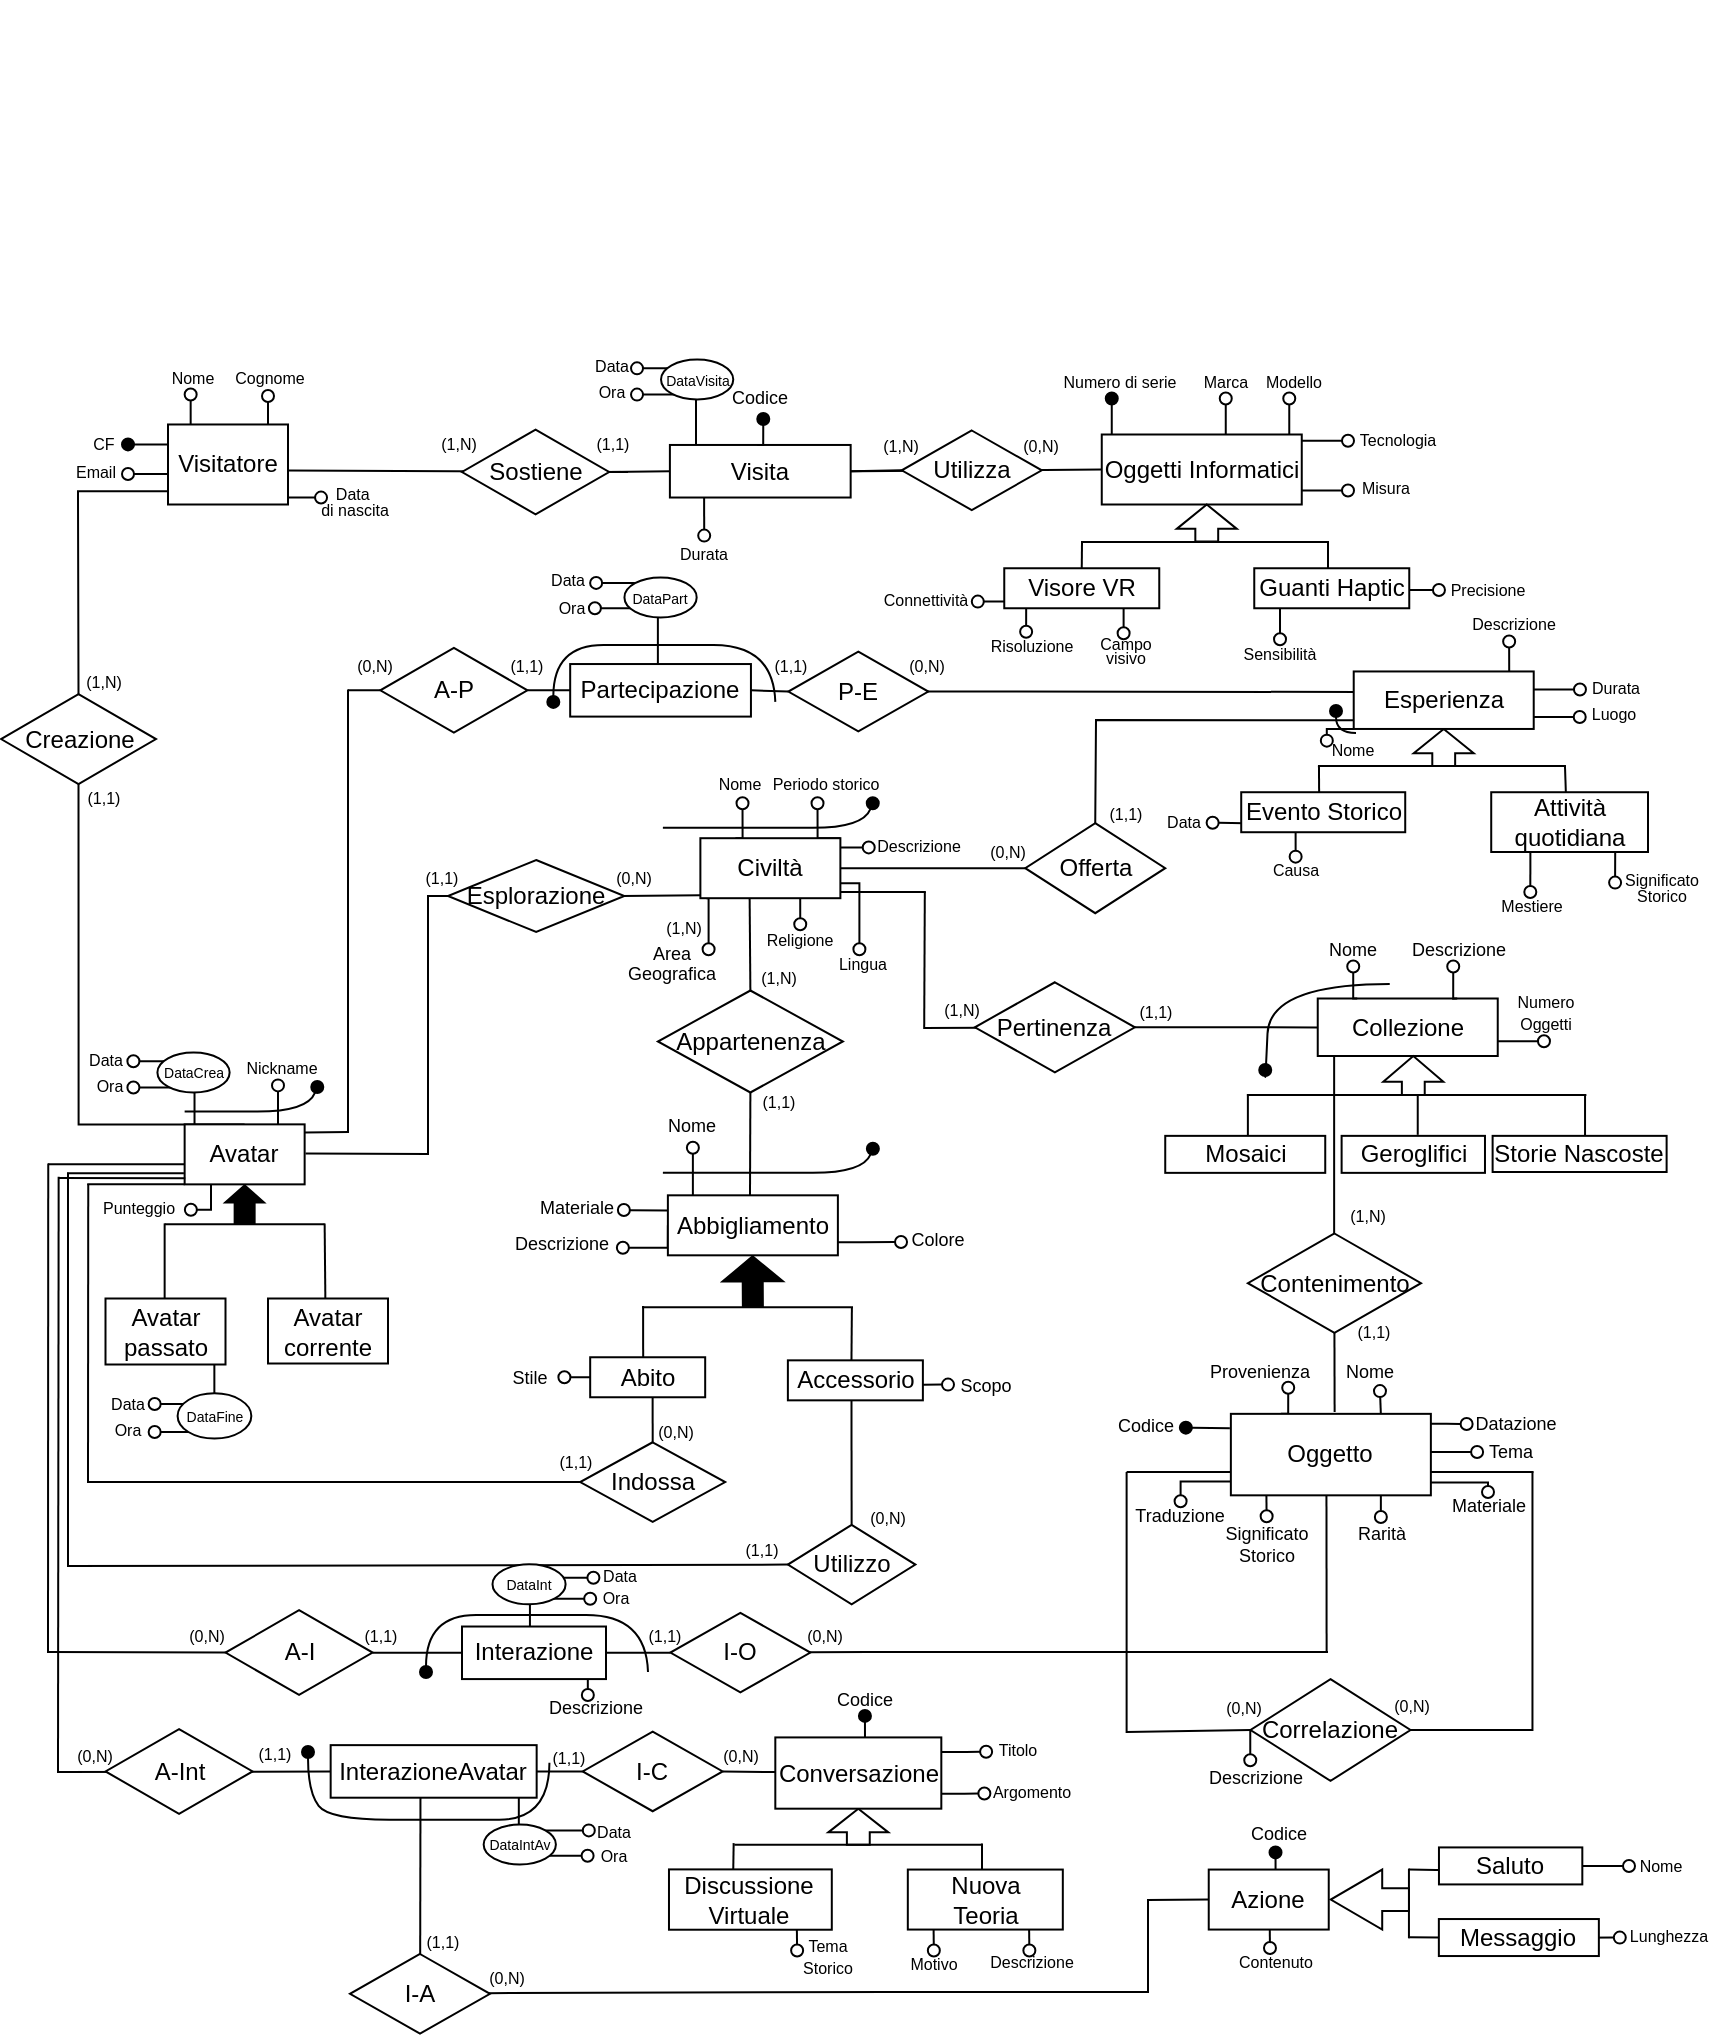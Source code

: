 <mxfile version="24.4.0" type="device">
  <diagram name="Pagina-1" id="xlJhvgW3dntGbL7X99_p">
    <mxGraphModel dx="1275" dy="918" grid="1" gridSize="10" guides="1" tooltips="1" connect="1" arrows="1" fold="1" page="0" pageScale="1" pageWidth="827" pageHeight="1169" math="0" shadow="0">
      <root>
        <mxCell id="0" />
        <mxCell id="1" parent="0" />
        <mxCell id="xFyrg9qpgeF3Z5DftNoa-2" value="" style="edgeStyle=orthogonalEdgeStyle;rounded=0;orthogonalLoop=1;jettySize=auto;html=1;endArrow=none;endFill=0;exitX=0.001;exitY=0.833;exitDx=0;exitDy=0;exitPerimeter=0;entryX=0.5;entryY=0;entryDx=0;entryDy=0;" parent="1" source="esEqVlL6re1M1a8fyDZB-2" target="xFyrg9qpgeF3Z5DftNoa-1" edge="1">
          <mxGeometry relative="1" as="geometry">
            <Array as="points">
              <mxPoint x="-295" y="80" />
              <mxPoint x="-295" y="82" />
              <mxPoint x="-295" y="82" />
            </Array>
            <mxPoint x="-295.34" y="107.42" as="sourcePoint" />
            <mxPoint x="-295.34" y="230.11" as="targetPoint" />
          </mxGeometry>
        </mxCell>
        <mxCell id="esEqVlL6re1M1a8fyDZB-7" value="Oggetti Informatici" style="whiteSpace=wrap;html=1;align=center;" parent="1" vertex="1">
          <mxGeometry x="216.88" y="51.25" width="100" height="35" as="geometry" />
        </mxCell>
        <mxCell id="xFyrg9qpgeF3Z5DftNoa-36" style="edgeStyle=orthogonalEdgeStyle;rounded=0;orthogonalLoop=1;jettySize=auto;html=1;exitX=0.25;exitY=0;exitDx=0;exitDy=0;entryX=0.5;entryY=1;entryDx=0;entryDy=0;endArrow=oval;endFill=0;" parent="1" source="esEqVlL6re1M1a8fyDZB-8" edge="1">
          <mxGeometry relative="1" as="geometry">
            <mxPoint x="37.26" y="235.6" as="targetPoint" />
          </mxGeometry>
        </mxCell>
        <mxCell id="xFyrg9qpgeF3Z5DftNoa-37" style="edgeStyle=orthogonalEdgeStyle;rounded=0;orthogonalLoop=1;jettySize=auto;html=1;exitX=1;exitY=0;exitDx=0;exitDy=0;entryX=0.25;entryY=1;entryDx=0;entryDy=0;endArrow=oval;endFill=0;" parent="1" source="esEqVlL6re1M1a8fyDZB-8" edge="1">
          <mxGeometry relative="1" as="geometry">
            <mxPoint x="74.76" y="235.6" as="targetPoint" />
          </mxGeometry>
        </mxCell>
        <mxCell id="psAY5yPwDMX2NuFO3N5F-7" style="edgeStyle=orthogonalEdgeStyle;rounded=0;orthogonalLoop=1;jettySize=auto;html=1;exitX=0;exitY=0.5;exitDx=0;exitDy=0;endArrow=oval;endFill=0;" parent="1" source="esEqVlL6re1M1a8fyDZB-10" edge="1">
          <mxGeometry relative="1" as="geometry">
            <mxPoint x="-22.56" y="457.91" as="targetPoint" />
            <Array as="points">
              <mxPoint x="0.44" y="457.91" />
            </Array>
          </mxGeometry>
        </mxCell>
        <mxCell id="esEqVlL6re1M1a8fyDZB-10" value="Abbigliamento" style="whiteSpace=wrap;html=1;align=center;" parent="1" vertex="1">
          <mxGeometry x="-0.06" y="431.66" width="85" height="30" as="geometry" />
        </mxCell>
        <mxCell id="esEqVlL6re1M1a8fyDZB-12" value="Accessorio" style="whiteSpace=wrap;html=1;align=center;" parent="1" vertex="1">
          <mxGeometry x="59.94" y="514.17" width="67.5" height="20" as="geometry" />
        </mxCell>
        <mxCell id="xFyrg9qpgeF3Z5DftNoa-3" style="edgeStyle=orthogonalEdgeStyle;rounded=0;orthogonalLoop=1;jettySize=auto;html=1;exitX=0.5;exitY=1;exitDx=0;exitDy=0;entryX=0.5;entryY=0;entryDx=0;entryDy=0;endArrow=none;endFill=0;" parent="1" source="xFyrg9qpgeF3Z5DftNoa-1" target="esEqVlL6re1M1a8fyDZB-29" edge="1">
          <mxGeometry relative="1" as="geometry">
            <Array as="points">
              <mxPoint x="-211.68" y="396.18" />
            </Array>
          </mxGeometry>
        </mxCell>
        <mxCell id="xFyrg9qpgeF3Z5DftNoa-1" value="Creazione" style="shape=rhombus;perimeter=rhombusPerimeter;whiteSpace=wrap;html=1;align=center;" parent="1" vertex="1">
          <mxGeometry x="-333.5" y="181.02" width="77.5" height="45" as="geometry" />
        </mxCell>
        <mxCell id="xFyrg9qpgeF3Z5DftNoa-6" value="Indossa" style="shape=rhombus;perimeter=rhombusPerimeter;whiteSpace=wrap;html=1;align=center;" parent="1" vertex="1">
          <mxGeometry x="-43.91" y="555.13" width="72.5" height="39.75" as="geometry" />
        </mxCell>
        <mxCell id="xFyrg9qpgeF3Z5DftNoa-7" value="Utilizzo" style="shape=rhombus;perimeter=rhombusPerimeter;whiteSpace=wrap;html=1;align=center;" parent="1" vertex="1">
          <mxGeometry x="59.94" y="596.42" width="63.75" height="39.75" as="geometry" />
        </mxCell>
        <mxCell id="xFyrg9qpgeF3Z5DftNoa-29" value="&lt;font style=&quot;font-size: 8px;&quot;&gt;Nome&lt;/font&gt;" style="text;html=1;align=center;verticalAlign=middle;whiteSpace=wrap;rounded=0;" parent="1" vertex="1">
          <mxGeometry x="-250" y="16.69" width="25" height="10" as="geometry" />
        </mxCell>
        <mxCell id="xFyrg9qpgeF3Z5DftNoa-31" value="&lt;font style=&quot;font-size: 8px;&quot;&gt;Cognome&lt;/font&gt;" style="text;html=1;align=center;verticalAlign=middle;whiteSpace=wrap;rounded=0;" parent="1" vertex="1">
          <mxGeometry x="-228.67" y="6.69" width="60" height="30" as="geometry" />
        </mxCell>
        <mxCell id="xFyrg9qpgeF3Z5DftNoa-34" value="&lt;font style=&quot;font-size: 8px;&quot;&gt;Periodo storico&lt;/font&gt;" style="text;html=1;align=center;verticalAlign=middle;whiteSpace=wrap;rounded=0;" parent="1" vertex="1">
          <mxGeometry x="43.69" y="209.71" width="70" height="30" as="geometry" />
        </mxCell>
        <mxCell id="xFyrg9qpgeF3Z5DftNoa-35" value="&lt;font style=&quot;font-size: 8px;&quot;&gt;Nome&lt;/font&gt;" style="text;html=1;align=center;verticalAlign=middle;whiteSpace=wrap;rounded=0;" parent="1" vertex="1">
          <mxGeometry x="6.19" y="209.71" width="60" height="30" as="geometry" />
        </mxCell>
        <mxCell id="IS9MgUI0sy-0iihlmr4d-1" value="" style="curved=1;endArrow=oval;html=1;rounded=0;entryX=0.642;entryY=0.924;entryDx=0;entryDy=0;entryPerimeter=0;endFill=1;" parent="1" edge="1">
          <mxGeometry width="50" height="50" relative="1" as="geometry">
            <mxPoint x="-2.56" y="247.89" as="sourcePoint" />
            <mxPoint x="102.38" y="235.61" as="targetPoint" />
            <Array as="points">
              <mxPoint x="47.44" y="247.89" />
              <mxPoint x="97.44" y="247.89" />
            </Array>
          </mxGeometry>
        </mxCell>
        <mxCell id="IS9MgUI0sy-0iihlmr4d-4" value="&lt;font style=&quot;font-size: 8px;&quot;&gt;Misura&lt;/font&gt;" style="text;html=1;align=center;verticalAlign=middle;whiteSpace=wrap;rounded=1;strokeColor=none;" parent="1" vertex="1">
          <mxGeometry x="334" y="71" width="50" height="12" as="geometry" />
        </mxCell>
        <mxCell id="IS9MgUI0sy-0iihlmr4d-5" value="&lt;font style=&quot;font-size: 8px;&quot;&gt;Modello&lt;/font&gt;" style="text;html=1;align=center;verticalAlign=middle;whiteSpace=wrap;rounded=1;strokeColor=none;" parent="1" vertex="1">
          <mxGeometry x="293.13" y="13.76" width="40" height="20" as="geometry" />
        </mxCell>
        <mxCell id="IS9MgUI0sy-0iihlmr4d-10" value="&lt;font style=&quot;font-size: 8px;&quot;&gt;Marca&lt;/font&gt;" style="text;html=1;align=center;verticalAlign=middle;whiteSpace=wrap;rounded=1;strokeColor=none;glass=0;" parent="1" vertex="1">
          <mxGeometry x="253.76" y="16.26" width="50" height="15" as="geometry" />
        </mxCell>
        <mxCell id="IS9MgUI0sy-0iihlmr4d-41" value="&lt;font style=&quot;font-size: 8px;&quot;&gt;Punteggio&lt;/font&gt;" style="text;html=1;align=center;verticalAlign=middle;whiteSpace=wrap;rounded=1;strokeColor=none;" parent="1" vertex="1">
          <mxGeometry x="-288.56" y="425.18" width="49" height="23" as="geometry" />
        </mxCell>
        <mxCell id="IS9MgUI0sy-0iihlmr4d-47" value="&lt;font style=&quot;font-size: 9px;&quot;&gt;Materiale&lt;/font&gt;" style="text;html=1;align=center;verticalAlign=middle;whiteSpace=wrap;rounded=0;" parent="1" vertex="1">
          <mxGeometry x="-62.56" y="429.66" width="35" height="15" as="geometry" />
        </mxCell>
        <mxCell id="IS9MgUI0sy-0iihlmr4d-51" value="" style="curved=1;endArrow=oval;html=1;rounded=0;entryX=0.642;entryY=0.924;entryDx=0;entryDy=0;entryPerimeter=0;endFill=1;" parent="1" edge="1">
          <mxGeometry width="50" height="50" relative="1" as="geometry">
            <mxPoint x="-2.56" y="420.41" as="sourcePoint" />
            <mxPoint x="102.44" y="408.41" as="targetPoint" />
            <Array as="points">
              <mxPoint x="47.44" y="420.41" />
              <mxPoint x="97.44" y="420.41" />
            </Array>
          </mxGeometry>
        </mxCell>
        <mxCell id="psAY5yPwDMX2NuFO3N5F-9" value="&lt;font style=&quot;font-size: 9px;&quot;&gt;Scopo&lt;/font&gt;" style="text;html=1;align=center;verticalAlign=middle;whiteSpace=wrap;rounded=0;" parent="1" vertex="1">
          <mxGeometry x="138.62" y="517.17" width="40" height="17" as="geometry" />
        </mxCell>
        <mxCell id="psAY5yPwDMX2NuFO3N5F-10" style="edgeStyle=orthogonalEdgeStyle;rounded=0;orthogonalLoop=1;jettySize=auto;html=1;exitX=0;exitY=0.5;exitDx=0;exitDy=0;entryX=1.116;entryY=0.57;entryDx=0;entryDy=0;entryPerimeter=0;endArrow=oval;endFill=0;" parent="1" source="esEqVlL6re1M1a8fyDZB-11" edge="1">
          <mxGeometry relative="1" as="geometry">
            <mxPoint x="-51.77" y="522.32" as="targetPoint" />
          </mxGeometry>
        </mxCell>
        <mxCell id="psAY5yPwDMX2NuFO3N5F-12" value="&lt;font style=&quot;font-size: 9px;&quot;&gt;Descrizione&lt;/font&gt;" style="text;html=1;align=center;verticalAlign=middle;whiteSpace=wrap;rounded=0;" parent="1" vertex="1">
          <mxGeometry x="377.87" y="300" width="35" height="15" as="geometry" />
        </mxCell>
        <mxCell id="psAY5yPwDMX2NuFO3N5F-13" value="&lt;font style=&quot;font-size: 9px;&quot;&gt;Nome&lt;/font&gt;" style="text;html=1;align=center;verticalAlign=middle;whiteSpace=wrap;rounded=0;" parent="1" vertex="1">
          <mxGeometry x="324.87" y="300" width="35" height="15" as="geometry" />
        </mxCell>
        <mxCell id="psAY5yPwDMX2NuFO3N5F-18" value="" style="curved=1;endArrow=oval;html=1;rounded=0;endFill=1;" parent="1" edge="1">
          <mxGeometry width="50" height="50" relative="1" as="geometry">
            <mxPoint x="360.87" y="326" as="sourcePoint" />
            <mxPoint x="298.62" y="369" as="targetPoint" />
            <Array as="points">
              <mxPoint x="300.87" y="326" />
              <mxPoint x="298.62" y="375.6" />
            </Array>
          </mxGeometry>
        </mxCell>
        <mxCell id="sCdLPjGgIY4ofrzn0zne-29" style="edgeStyle=orthogonalEdgeStyle;rounded=0;orthogonalLoop=1;jettySize=auto;html=1;exitX=0.75;exitY=0;exitDx=0;exitDy=0;endArrow=oval;endFill=0;" parent="1" edge="1">
          <mxGeometry relative="1" as="geometry">
            <mxPoint x="420.57" y="154.73" as="targetPoint" />
            <mxPoint x="422.07" y="170.98" as="sourcePoint" />
          </mxGeometry>
        </mxCell>
        <mxCell id="sCdLPjGgIY4ofrzn0zne-30" style="edgeStyle=orthogonalEdgeStyle;rounded=0;orthogonalLoop=1;jettySize=auto;html=1;exitX=1;exitY=0.5;exitDx=0;exitDy=0;entryX=0.25;entryY=1;entryDx=0;entryDy=0;endArrow=oval;endFill=0;" parent="1" edge="1">
          <mxGeometry relative="1" as="geometry">
            <mxPoint x="429.74" y="241.105" as="sourcePoint" />
            <mxPoint x="465.74" y="233.48" as="targetPoint" />
          </mxGeometry>
        </mxCell>
        <mxCell id="sCdLPjGgIY4ofrzn0zne-9" value="Offerta" style="shape=rhombus;perimeter=rhombusPerimeter;whiteSpace=wrap;html=1;align=center;" parent="1" vertex="1">
          <mxGeometry x="178.62" y="245.6" width="70" height="45" as="geometry" />
        </mxCell>
        <mxCell id="sCdLPjGgIY4ofrzn0zne-14" value="Mosaici" style="whiteSpace=wrap;html=1;align=center;" parent="1" vertex="1">
          <mxGeometry x="248.62" y="401.93" width="80" height="18.5" as="geometry" />
        </mxCell>
        <mxCell id="sCdLPjGgIY4ofrzn0zne-26" value="&lt;font style=&quot;font-size: 8px;&quot;&gt;Nome&lt;/font&gt;" style="text;html=1;align=center;verticalAlign=middle;whiteSpace=wrap;rounded=1;strokeColor=none;" parent="1" vertex="1">
          <mxGeometry x="328.07" y="203.49" width="28.61" height="8.48" as="geometry" />
        </mxCell>
        <mxCell id="sCdLPjGgIY4ofrzn0zne-27" value="&lt;font style=&quot;font-size: 8px;&quot;&gt;Descrizione&lt;/font&gt;" style="text;html=1;align=center;verticalAlign=middle;whiteSpace=wrap;rounded=1;strokeColor=none;" parent="1" vertex="1">
          <mxGeometry x="402.86" y="134.73" width="40" height="20" as="geometry" />
        </mxCell>
        <mxCell id="sCdLPjGgIY4ofrzn0zne-28" value="&lt;font style=&quot;font-size: 8px;&quot;&gt;Durata&lt;/font&gt;" style="text;html=1;align=center;verticalAlign=middle;whiteSpace=wrap;rounded=1;strokeColor=none;" parent="1" vertex="1">
          <mxGeometry x="453.86" y="166.98" width="40" height="20" as="geometry" />
        </mxCell>
        <mxCell id="sCdLPjGgIY4ofrzn0zne-32" value="&lt;font style=&quot;font-size: 8px;&quot;&gt;(0,N)&lt;/font&gt;" style="text;html=1;align=center;verticalAlign=middle;whiteSpace=wrap;rounded=1;strokeColor=none;glass=0;" parent="1" vertex="1">
          <mxGeometry x="-42.17" y="264" width="50" height="15" as="geometry" />
        </mxCell>
        <mxCell id="sCdLPjGgIY4ofrzn0zne-36" value="&lt;font style=&quot;font-size: 8px;&quot;&gt;(1,1)&lt;/font&gt;" style="text;html=1;align=center;verticalAlign=middle;whiteSpace=wrap;rounded=1;strokeColor=none;glass=0;" parent="1" vertex="1">
          <mxGeometry x="-137.75" y="264" width="50" height="15" as="geometry" />
        </mxCell>
        <mxCell id="sCdLPjGgIY4ofrzn0zne-37" value="&lt;font style=&quot;font-size: 8px;&quot;&gt;(1,N)&lt;/font&gt;" style="text;html=1;align=center;verticalAlign=middle;whiteSpace=wrap;rounded=1;strokeColor=none;glass=0;" parent="1" vertex="1">
          <mxGeometry x="-306.67" y="166.98" width="50" height="15" as="geometry" />
        </mxCell>
        <mxCell id="sCdLPjGgIY4ofrzn0zne-38" value="&lt;font style=&quot;font-size: 8px;&quot;&gt;(1,1)&lt;/font&gt;" style="text;html=1;align=center;verticalAlign=middle;whiteSpace=wrap;rounded=1;strokeColor=none;glass=0;" parent="1" vertex="1">
          <mxGeometry x="-306.67" y="224.71" width="50" height="15" as="geometry" />
        </mxCell>
        <mxCell id="sCdLPjGgIY4ofrzn0zne-39" value="&lt;font style=&quot;font-size: 8px;&quot;&gt;(0,N)&lt;/font&gt;" style="text;html=1;align=center;verticalAlign=middle;whiteSpace=wrap;rounded=1;strokeColor=none;glass=0;" parent="1" vertex="1">
          <mxGeometry x="-21.41" y="541.13" width="50" height="15" as="geometry" />
        </mxCell>
        <mxCell id="sCdLPjGgIY4ofrzn0zne-40" value="&lt;font style=&quot;font-size: 8px;&quot;&gt;(1,1)&lt;/font&gt;" style="text;html=1;align=center;verticalAlign=middle;whiteSpace=wrap;rounded=1;strokeColor=none;glass=0;" parent="1" vertex="1">
          <mxGeometry x="-71.41" y="556.13" width="50" height="15" as="geometry" />
        </mxCell>
        <mxCell id="sCdLPjGgIY4ofrzn0zne-41" value="&lt;font style=&quot;font-size: 8px;&quot;&gt;(0,N)&lt;/font&gt;" style="text;html=1;align=center;verticalAlign=middle;whiteSpace=wrap;rounded=1;strokeColor=none;glass=0;" parent="1" vertex="1">
          <mxGeometry x="84.94" y="584.67" width="50" height="15" as="geometry" />
        </mxCell>
        <mxCell id="sCdLPjGgIY4ofrzn0zne-42" value="&lt;font style=&quot;font-size: 8px;&quot;&gt;(1,1&lt;/font&gt;&lt;span style=&quot;font-size: 8px; background-color: initial;&quot;&gt;)&lt;/span&gt;" style="text;html=1;align=center;verticalAlign=middle;whiteSpace=wrap;rounded=1;strokeColor=none;glass=0;" parent="1" vertex="1">
          <mxGeometry x="22.44" y="600.17" width="50" height="15" as="geometry" />
        </mxCell>
        <mxCell id="sCdLPjGgIY4ofrzn0zne-48" value="&lt;span style=&quot;font-size: 8px;&quot;&gt;(1,N)&lt;/span&gt;" style="text;html=1;align=center;verticalAlign=middle;whiteSpace=wrap;rounded=1;strokeColor=none;glass=0;" parent="1" vertex="1">
          <mxGeometry x="43.69" y="318.38" width="22.5" height="6.75" as="geometry" />
        </mxCell>
        <mxCell id="sCdLPjGgIY4ofrzn0zne-49" value="&lt;span style=&quot;font-size: 8px;&quot;&gt;(0,N)&lt;/span&gt;" style="text;html=1;align=center;verticalAlign=middle;whiteSpace=wrap;rounded=1;strokeColor=none;glass=0;" parent="1" vertex="1">
          <mxGeometry x="144.94" y="251.08" width="50" height="15" as="geometry" />
        </mxCell>
        <mxCell id="sCdLPjGgIY4ofrzn0zne-50" value="&lt;span style=&quot;font-size: 8px;&quot;&gt;(1,1)&lt;/span&gt;" style="text;html=1;align=center;verticalAlign=middle;whiteSpace=wrap;rounded=1;strokeColor=none;glass=0;" parent="1" vertex="1">
          <mxGeometry x="203.76" y="232.61" width="50" height="15" as="geometry" />
        </mxCell>
        <mxCell id="-KCrA8Snv7a03eBKMKKP-2" value="&lt;font style=&quot;font-size: 8px;&quot;&gt;Luogo&lt;/font&gt;" style="text;html=1;align=center;verticalAlign=middle;whiteSpace=wrap;rounded=1;strokeColor=none;" parent="1" vertex="1">
          <mxGeometry x="452.86" y="180.48" width="40" height="20" as="geometry" />
        </mxCell>
        <mxCell id="-KCrA8Snv7a03eBKMKKP-9" style="edgeStyle=orthogonalEdgeStyle;rounded=0;orthogonalLoop=1;jettySize=auto;html=1;exitX=0.5;exitY=1;exitDx=0;exitDy=0;" parent="1" source="sCdLPjGgIY4ofrzn0zne-49" target="sCdLPjGgIY4ofrzn0zne-49" edge="1">
          <mxGeometry relative="1" as="geometry" />
        </mxCell>
        <mxCell id="O113cSQGS3Kzy_eXXIUR-2" value="&lt;font style=&quot;font-size: 8px;&quot;&gt;(1,1)&lt;/font&gt;" style="text;html=1;align=center;verticalAlign=middle;whiteSpace=wrap;rounded=1;strokeColor=none;glass=0;" parent="1" vertex="1">
          <mxGeometry x="219.31" y="331.68" width="50" height="15" as="geometry" />
        </mxCell>
        <mxCell id="Uv16PW8lFVU73aN1idEa-114" style="edgeStyle=orthogonalEdgeStyle;rounded=0;orthogonalLoop=1;jettySize=auto;html=1;endArrow=none;endFill=0;" parent="1" source="O113cSQGS3Kzy_eXXIUR-4" target="KGt15_m-9OCbbfXcBj1e-68" edge="1">
          <mxGeometry relative="1" as="geometry" />
        </mxCell>
        <mxCell id="O113cSQGS3Kzy_eXXIUR-7" value="&lt;span style=&quot;font-size: 8px;&quot;&gt;(1,N)&lt;/span&gt;" style="text;html=1;align=center;verticalAlign=middle;whiteSpace=wrap;rounded=1;strokeColor=none;glass=0;" parent="1" vertex="1">
          <mxGeometry x="122.44" y="330.18" width="50" height="15" as="geometry" />
        </mxCell>
        <mxCell id="6Y740NKRe_7SumzculxD-2" value="&lt;font style=&quot;font-size: 8px;&quot;&gt;CF&lt;/font&gt;" style="text;html=1;align=center;verticalAlign=middle;whiteSpace=wrap;rounded=0;" parent="1" vertex="1">
          <mxGeometry x="-291.67" y="49.62" width="20" height="10" as="geometry" />
        </mxCell>
        <mxCell id="6Y740NKRe_7SumzculxD-4" style="edgeStyle=orthogonalEdgeStyle;rounded=0;orthogonalLoop=1;jettySize=auto;html=1;exitX=0;exitY=0;exitDx=0;exitDy=0;endArrow=oval;endFill=0;" parent="1" edge="1">
          <mxGeometry relative="1" as="geometry">
            <mxPoint x="-238.67" y="31.26" as="targetPoint" />
            <mxPoint x="-238.67" y="49.26" as="sourcePoint" />
            <Array as="points" />
          </mxGeometry>
        </mxCell>
        <mxCell id="6Y740NKRe_7SumzculxD-5" style="edgeStyle=orthogonalEdgeStyle;rounded=0;orthogonalLoop=1;jettySize=auto;html=1;exitX=0;exitY=0;exitDx=0;exitDy=0;endArrow=oval;endFill=0;" parent="1" edge="1">
          <mxGeometry relative="1" as="geometry">
            <mxPoint x="-200" y="32" as="targetPoint" />
            <mxPoint x="-200" y="50" as="sourcePoint" />
            <Array as="points" />
          </mxGeometry>
        </mxCell>
        <mxCell id="6Y740NKRe_7SumzculxD-6" value="&lt;font style=&quot;font-size: 8px;&quot;&gt;Email&lt;/font&gt;" style="text;html=1;align=center;verticalAlign=middle;whiteSpace=wrap;rounded=0;" parent="1" vertex="1">
          <mxGeometry x="-301.25" y="65.25" width="30" height="7" as="geometry" />
        </mxCell>
        <mxCell id="6Y740NKRe_7SumzculxD-8" style="edgeStyle=orthogonalEdgeStyle;rounded=0;orthogonalLoop=1;jettySize=auto;html=1;exitX=0;exitY=0.25;exitDx=0;exitDy=0;endArrow=oval;endFill=1;" parent="1" source="esEqVlL6re1M1a8fyDZB-2" edge="1">
          <mxGeometry relative="1" as="geometry">
            <mxPoint x="-270" y="56" as="targetPoint" />
            <mxPoint x="-340" y="37.94" as="sourcePoint" />
            <Array as="points" />
          </mxGeometry>
        </mxCell>
        <mxCell id="6Y740NKRe_7SumzculxD-12" value="" style="shape=flexArrow;endArrow=classic;html=1;rounded=0;fillColor=#000000;endWidth=8.381;endSize=2.514;" parent="1" edge="1">
          <mxGeometry width="50" height="50" relative="1" as="geometry">
            <mxPoint x="-211.68" y="446.18" as="sourcePoint" />
            <mxPoint x="-211.68" y="426.18" as="targetPoint" />
          </mxGeometry>
        </mxCell>
        <mxCell id="6Y740NKRe_7SumzculxD-13" value="Avatar&lt;div&gt;corrente&lt;/div&gt;" style="whiteSpace=wrap;html=1;align=center;" parent="1" vertex="1">
          <mxGeometry x="-200" y="483.25" width="60" height="32.5" as="geometry" />
        </mxCell>
        <mxCell id="6Y740NKRe_7SumzculxD-15" value="" style="endArrow=none;html=1;rounded=0;" parent="1" edge="1">
          <mxGeometry width="50" height="50" relative="1" as="geometry">
            <mxPoint x="-251.68" y="446.18" as="sourcePoint" />
            <mxPoint x="-171.68" y="446.18" as="targetPoint" />
          </mxGeometry>
        </mxCell>
        <mxCell id="6Y740NKRe_7SumzculxD-17" value="&lt;font style=&quot;font-size: 8px;&quot;&gt;Nickname&lt;/font&gt;" style="text;html=1;align=center;verticalAlign=middle;whiteSpace=wrap;rounded=1;strokeColor=none;" parent="1" vertex="1">
          <mxGeometry x="-207.69" y="355.13" width="30" height="23.5" as="geometry" />
        </mxCell>
        <mxCell id="6Y740NKRe_7SumzculxD-20" value="" style="endArrow=none;html=1;rounded=0;" parent="1" edge="1">
          <mxGeometry width="50" height="50" relative="1" as="geometry">
            <mxPoint x="-251.68" y="483" as="sourcePoint" />
            <mxPoint x="-251.68" y="445.7" as="targetPoint" />
          </mxGeometry>
        </mxCell>
        <mxCell id="6Y740NKRe_7SumzculxD-23" value="" style="endArrow=none;html=1;rounded=0;exitX=0.478;exitY=0.006;exitDx=0;exitDy=0;exitPerimeter=0;" parent="1" source="6Y740NKRe_7SumzculxD-13" edge="1">
          <mxGeometry width="50" height="50" relative="1" as="geometry">
            <mxPoint x="-221.68" y="496.18" as="sourcePoint" />
            <mxPoint x="-171.68" y="445.7" as="targetPoint" />
          </mxGeometry>
        </mxCell>
        <mxCell id="6Y740NKRe_7SumzculxD-43" value="" style="endArrow=none;html=1;rounded=0;" parent="1" edge="1">
          <mxGeometry width="50" height="50" relative="1" as="geometry">
            <mxPoint x="-310" y="416.18" as="sourcePoint" />
            <mxPoint x="-241.68" y="416.18" as="targetPoint" />
          </mxGeometry>
        </mxCell>
        <mxCell id="6Y740NKRe_7SumzculxD-44" value="" style="endArrow=none;html=1;rounded=0;" parent="1" edge="1">
          <mxGeometry width="50" height="50" relative="1" as="geometry">
            <mxPoint x="-290.4" y="426.18" as="sourcePoint" />
            <mxPoint x="-241.68" y="426.18" as="targetPoint" />
          </mxGeometry>
        </mxCell>
        <mxCell id="6Y740NKRe_7SumzculxD-45" value="" style="endArrow=none;html=1;rounded=0;" parent="1" edge="1">
          <mxGeometry width="50" height="50" relative="1" as="geometry">
            <mxPoint x="-310" y="660.085" as="sourcePoint" />
            <mxPoint x="-309.88" y="415.7" as="targetPoint" />
          </mxGeometry>
        </mxCell>
        <mxCell id="6Y740NKRe_7SumzculxD-46" value="" style="endArrow=none;html=1;rounded=0;" parent="1" edge="1">
          <mxGeometry width="50" height="50" relative="1" as="geometry">
            <mxPoint x="-290" y="575.5" as="sourcePoint" />
            <mxPoint x="-289.88" y="426" as="targetPoint" />
          </mxGeometry>
        </mxCell>
        <mxCell id="6Y740NKRe_7SumzculxD-47" value="" style="endArrow=none;html=1;rounded=0;entryX=0;entryY=0.5;entryDx=0;entryDy=0;" parent="1" target="xFyrg9qpgeF3Z5DftNoa-6" edge="1">
          <mxGeometry width="50" height="50" relative="1" as="geometry">
            <mxPoint x="-290" y="575" as="sourcePoint" />
            <mxPoint x="35.63" y="570.75" as="targetPoint" />
          </mxGeometry>
        </mxCell>
        <mxCell id="6Y740NKRe_7SumzculxD-48" value="" style="endArrow=none;html=1;rounded=0;entryX=0;entryY=0.5;entryDx=0;entryDy=0;" parent="1" target="xFyrg9qpgeF3Z5DftNoa-7" edge="1">
          <mxGeometry width="50" height="50" relative="1" as="geometry">
            <mxPoint x="-300" y="617" as="sourcePoint" />
            <mxPoint x="244.38" y="618" as="targetPoint" />
          </mxGeometry>
        </mxCell>
        <mxCell id="6Y740NKRe_7SumzculxD-51" value="&lt;font style=&quot;font-size: 9px;&quot;&gt;Descrizione&lt;/font&gt;" style="text;html=1;align=center;verticalAlign=middle;whiteSpace=wrap;rounded=0;" parent="1" vertex="1">
          <mxGeometry x="-72.56" y="446.66" width="40" height="17" as="geometry" />
        </mxCell>
        <mxCell id="6Y740NKRe_7SumzculxD-52" value="&lt;font style=&quot;font-size: 9px;&quot;&gt;Colore&lt;/font&gt;" style="text;html=1;align=center;verticalAlign=middle;whiteSpace=wrap;rounded=0;" parent="1" vertex="1">
          <mxGeometry x="114.94" y="444.66" width="40" height="17" as="geometry" />
        </mxCell>
        <mxCell id="6Y740NKRe_7SumzculxD-53" style="edgeStyle=orthogonalEdgeStyle;rounded=0;orthogonalLoop=1;jettySize=auto;html=1;exitX=1.011;exitY=0.878;exitDx=0;exitDy=0;endArrow=oval;endFill=0;exitPerimeter=0;" parent="1" edge="1">
          <mxGeometry relative="1" as="geometry">
            <mxPoint x="84.945" y="455.11" as="sourcePoint" />
            <mxPoint x="116.51" y="455.02" as="targetPoint" />
            <Array as="points">
              <mxPoint x="96.51" y="455.02" />
              <mxPoint x="96.51" y="455.02" />
            </Array>
          </mxGeometry>
        </mxCell>
        <mxCell id="6Y740NKRe_7SumzculxD-54" style="edgeStyle=orthogonalEdgeStyle;rounded=0;orthogonalLoop=1;jettySize=auto;html=1;exitX=1.001;exitY=0.609;exitDx=0;exitDy=0;endArrow=oval;endFill=0;exitPerimeter=0;" parent="1" source="esEqVlL6re1M1a8fyDZB-12" edge="1">
          <mxGeometry relative="1" as="geometry">
            <mxPoint x="206.69" y="525.13" as="sourcePoint" />
            <mxPoint x="140" y="526" as="targetPoint" />
          </mxGeometry>
        </mxCell>
        <mxCell id="6Y740NKRe_7SumzculxD-55" value="&lt;font style=&quot;font-size: 9px;&quot;&gt;Nome&lt;/font&gt;" style="text;html=1;align=center;verticalAlign=middle;whiteSpace=wrap;rounded=0;" parent="1" vertex="1">
          <mxGeometry x="-7.56" y="387.91" width="40" height="17" as="geometry" />
        </mxCell>
        <mxCell id="6Y740NKRe_7SumzculxD-56" style="edgeStyle=orthogonalEdgeStyle;rounded=0;orthogonalLoop=1;jettySize=auto;html=1;endArrow=oval;endFill=0;" parent="1" edge="1">
          <mxGeometry relative="1" as="geometry">
            <mxPoint x="-0.06" y="439.28" as="sourcePoint" />
            <mxPoint x="-22.06" y="439.03" as="targetPoint" />
            <Array as="points">
              <mxPoint x="-0.06" y="439.28" />
              <mxPoint x="0.94" y="439.28" />
            </Array>
          </mxGeometry>
        </mxCell>
        <mxCell id="6Y740NKRe_7SumzculxD-58" style="edgeStyle=orthogonalEdgeStyle;rounded=0;orthogonalLoop=1;jettySize=auto;html=1;endArrow=oval;endFill=0;" parent="1" edge="1">
          <mxGeometry relative="1" as="geometry">
            <mxPoint x="12.44" y="431.66" as="sourcePoint" />
            <mxPoint x="12.44" y="407.91" as="targetPoint" />
            <Array as="points">
              <mxPoint x="12.44" y="431.66" />
            </Array>
          </mxGeometry>
        </mxCell>
        <mxCell id="6Y740NKRe_7SumzculxD-60" value="&lt;font style=&quot;font-size: 8px;&quot;&gt;(1,1)&lt;/font&gt;" style="text;html=1;align=center;verticalAlign=middle;whiteSpace=wrap;rounded=1;strokeColor=none;glass=0;" parent="1" vertex="1">
          <mxGeometry x="43.64" y="380.25" width="22.5" height="6.75" as="geometry" />
        </mxCell>
        <mxCell id="6Y740NKRe_7SumzculxD-62" value="" style="edgeStyle=orthogonalEdgeStyle;rounded=0;orthogonalLoop=1;jettySize=auto;html=1;endArrow=none;endFill=0;exitX=-0.05;exitY=0.91;exitDx=0;exitDy=0;exitPerimeter=0;" parent="1" target="esEqVlL6re1M1a8fyDZB-34" edge="1">
          <mxGeometry relative="1" as="geometry">
            <mxPoint x="41.19" y="350.65" as="sourcePoint" />
            <mxPoint x="41.19" y="431" as="targetPoint" />
          </mxGeometry>
        </mxCell>
        <mxCell id="esEqVlL6re1M1a8fyDZB-34" value="Appartenenza" style="shape=rhombus;perimeter=rhombusPerimeter;whiteSpace=wrap;html=1;align=center;" parent="1" vertex="1">
          <mxGeometry x="-5.06" y="329.25" width="92.5" height="51" as="geometry" />
        </mxCell>
        <mxCell id="6Y740NKRe_7SumzculxD-63" value="" style="endArrow=none;html=1;rounded=0;entryX=0.5;entryY=1;entryDx=0;entryDy=0;" parent="1" target="esEqVlL6re1M1a8fyDZB-34" edge="1">
          <mxGeometry width="50" height="50" relative="1" as="geometry">
            <mxPoint x="41" y="432" as="sourcePoint" />
            <mxPoint x="40" y="390" as="targetPoint" />
          </mxGeometry>
        </mxCell>
        <mxCell id="6Y740NKRe_7SumzculxD-64" value="" style="endArrow=none;html=1;rounded=0;exitX=0.5;exitY=0;exitDx=0;exitDy=0;" parent="1" source="esEqVlL6re1M1a8fyDZB-34" edge="1">
          <mxGeometry width="50" height="50" relative="1" as="geometry">
            <mxPoint x="76.19" y="317" as="sourcePoint" />
            <mxPoint x="40.81" y="282" as="targetPoint" />
          </mxGeometry>
        </mxCell>
        <mxCell id="6Y740NKRe_7SumzculxD-69" value="" style="shape=flexArrow;endArrow=classic;html=1;rounded=0;fillColor=#000000;endWidth=19.231;endSize=3.849;" parent="1" edge="1">
          <mxGeometry width="50" height="50" relative="1" as="geometry">
            <mxPoint x="42.44" y="487.91" as="sourcePoint" />
            <mxPoint x="42.28" y="461.66" as="targetPoint" />
          </mxGeometry>
        </mxCell>
        <mxCell id="6Y740NKRe_7SumzculxD-72" value="&lt;font style=&quot;font-size: 9px;&quot;&gt;Stile&lt;/font&gt;" style="text;html=1;align=center;verticalAlign=middle;whiteSpace=wrap;rounded=0;" parent="1" vertex="1">
          <mxGeometry x="-88.91" y="513.13" width="40" height="17" as="geometry" />
        </mxCell>
        <mxCell id="6Y740NKRe_7SumzculxD-73" value="" style="endArrow=none;html=1;rounded=0;exitX=0.479;exitY=-0.009;exitDx=0;exitDy=0;exitPerimeter=0;" parent="1" edge="1">
          <mxGeometry width="50" height="50" relative="1" as="geometry">
            <mxPoint x="-12.408" y="515.75" as="sourcePoint" />
            <mxPoint x="-12.45" y="487" as="targetPoint" />
          </mxGeometry>
        </mxCell>
        <mxCell id="6Y740NKRe_7SumzculxD-76" value="" style="endArrow=none;html=1;rounded=0;exitX=0.5;exitY=0;exitDx=0;exitDy=0;entryX=0.543;entryY=0.997;entryDx=0;entryDy=0;entryPerimeter=0;" parent="1" source="xFyrg9qpgeF3Z5DftNoa-6" target="esEqVlL6re1M1a8fyDZB-11" edge="1">
          <mxGeometry width="50" height="50" relative="1" as="geometry">
            <mxPoint x="28.59" y="554.88" as="sourcePoint" />
            <mxPoint x="78.59" y="504.88" as="targetPoint" />
          </mxGeometry>
        </mxCell>
        <mxCell id="KGt15_m-9OCbbfXcBj1e-1" value="" style="endArrow=none;html=1;rounded=0;exitX=0.5;exitY=0;exitDx=0;exitDy=0;entryX=0.471;entryY=0.996;entryDx=0;entryDy=0;entryPerimeter=0;" parent="1" source="xFyrg9qpgeF3Z5DftNoa-7" target="esEqVlL6re1M1a8fyDZB-12" edge="1">
          <mxGeometry width="50" height="50" relative="1" as="geometry">
            <mxPoint x="69.94" y="596.42" as="sourcePoint" />
            <mxPoint x="89.94" y="546.42" as="targetPoint" />
          </mxGeometry>
        </mxCell>
        <mxCell id="KGt15_m-9OCbbfXcBj1e-4" value="" style="line;strokeWidth=1;rotatable=0;dashed=0;labelPosition=right;align=left;verticalAlign=middle;spacingTop=0;spacingLeft=6;points=[];portConstraint=eastwest;" parent="1" vertex="1">
          <mxGeometry x="-13" y="482.16" width="105.5" height="11" as="geometry" />
        </mxCell>
        <mxCell id="KGt15_m-9OCbbfXcBj1e-7" value="" style="endArrow=none;html=1;rounded=0;exitX=0.471;exitY=0.001;exitDx=0;exitDy=0;exitPerimeter=0;" parent="1" source="esEqVlL6re1M1a8fyDZB-12" edge="1">
          <mxGeometry width="50" height="50" relative="1" as="geometry">
            <mxPoint x="99.94" y="506.42" as="sourcePoint" />
            <mxPoint x="91.94" y="488" as="targetPoint" />
          </mxGeometry>
        </mxCell>
        <mxCell id="KGt15_m-9OCbbfXcBj1e-8" value="&lt;font style=&quot;font-size: 8px;&quot;&gt;(1,N)&lt;/font&gt;" style="text;html=1;align=center;verticalAlign=middle;whiteSpace=wrap;rounded=1;strokeColor=none;glass=0;" parent="1" vertex="1">
          <mxGeometry x="-17.37" y="289.2" width="50" height="15" as="geometry" />
        </mxCell>
        <mxCell id="KGt15_m-9OCbbfXcBj1e-15" value="" style="endArrow=none;html=1;rounded=0;exitX=0.998;exitY=0.575;exitDx=0;exitDy=0;exitPerimeter=0;" parent="1" source="esEqVlL6re1M1a8fyDZB-2" edge="1">
          <mxGeometry width="50" height="50" relative="1" as="geometry">
            <mxPoint x="-70" y="60" as="sourcePoint" />
            <mxPoint x="-20" y="70" as="targetPoint" />
          </mxGeometry>
        </mxCell>
        <mxCell id="KGt15_m-9OCbbfXcBj1e-16" value="" style="endArrow=none;html=1;rounded=0;exitX=1;exitY=0.5;exitDx=0;exitDy=0;entryX=0;entryY=0.5;entryDx=0;entryDy=0;" parent="1" target="esEqVlL6re1M1a8fyDZB-7" edge="1">
          <mxGeometry width="50" height="50" relative="1" as="geometry">
            <mxPoint x="46.88" y="70.015" as="sourcePoint" />
            <mxPoint x="120" y="-10" as="targetPoint" />
          </mxGeometry>
        </mxCell>
        <mxCell id="KGt15_m-9OCbbfXcBj1e-20" value="" style="endArrow=none;html=1;rounded=0;exitX=0.5;exitY=0;exitDx=0;exitDy=0;" parent="1" source="esEqVlL6re1M1a8fyDZB-6" edge="1">
          <mxGeometry width="50" height="50" relative="1" as="geometry">
            <mxPoint x="150" y="110" as="sourcePoint" />
            <mxPoint x="207" y="105" as="targetPoint" />
          </mxGeometry>
        </mxCell>
        <mxCell id="KGt15_m-9OCbbfXcBj1e-22" value="" style="endArrow=none;html=1;rounded=0;" parent="1" edge="1">
          <mxGeometry width="50" height="50" relative="1" as="geometry">
            <mxPoint x="206.5" y="105" as="sourcePoint" />
            <mxPoint x="330.5" y="105" as="targetPoint" />
          </mxGeometry>
        </mxCell>
        <mxCell id="KGt15_m-9OCbbfXcBj1e-24" value="" style="shape=singleArrow;direction=north;whiteSpace=wrap;html=1;arrowWidth=0.381;arrowSize=0.658;" parent="1" vertex="1">
          <mxGeometry x="254.38" y="86.25" width="30" height="18.5" as="geometry" />
        </mxCell>
        <mxCell id="KGt15_m-9OCbbfXcBj1e-25" value="" style="endArrow=none;html=1;rounded=0;entryX=0.476;entryY=-0.004;entryDx=0;entryDy=0;entryPerimeter=0;" parent="1" target="gv4DbaSQQRbEuML4uvOJ-1" edge="1">
          <mxGeometry width="50" height="50" relative="1" as="geometry">
            <mxPoint x="330" y="105" as="sourcePoint" />
            <mxPoint x="410" y="60" as="targetPoint" />
          </mxGeometry>
        </mxCell>
        <mxCell id="KGt15_m-9OCbbfXcBj1e-27" style="edgeStyle=orthogonalEdgeStyle;rounded=0;orthogonalLoop=1;jettySize=auto;html=1;exitX=0;exitY=0;exitDx=0;exitDy=0;endArrow=oval;endFill=1;" parent="1" edge="1">
          <mxGeometry relative="1" as="geometry">
            <mxPoint x="221.88" y="33.25" as="targetPoint" />
            <mxPoint x="221.88" y="51.25" as="sourcePoint" />
            <Array as="points" />
          </mxGeometry>
        </mxCell>
        <mxCell id="KGt15_m-9OCbbfXcBj1e-28" value="&lt;font style=&quot;font-size: 8px;&quot;&gt;Numero di serie&lt;/font&gt;" style="text;html=1;align=center;verticalAlign=middle;whiteSpace=wrap;rounded=1;strokeColor=none;glass=0;" parent="1" vertex="1">
          <mxGeometry x="192.51" y="20.01" width="65.62" height="7.5" as="geometry" />
        </mxCell>
        <mxCell id="KGt15_m-9OCbbfXcBj1e-29" style="edgeStyle=orthogonalEdgeStyle;rounded=0;orthogonalLoop=1;jettySize=auto;html=1;exitX=0;exitY=0;exitDx=0;exitDy=0;endArrow=oval;endFill=0;" parent="1" edge="1">
          <mxGeometry relative="1" as="geometry">
            <mxPoint x="278.88" y="33.25" as="targetPoint" />
            <mxPoint x="278.88" y="51.25" as="sourcePoint" />
            <Array as="points" />
          </mxGeometry>
        </mxCell>
        <mxCell id="KGt15_m-9OCbbfXcBj1e-30" style="edgeStyle=orthogonalEdgeStyle;rounded=0;orthogonalLoop=1;jettySize=auto;html=1;exitX=0;exitY=0;exitDx=0;exitDy=0;endArrow=oval;endFill=0;" parent="1" edge="1">
          <mxGeometry relative="1" as="geometry">
            <mxPoint x="310.63" y="33.25" as="targetPoint" />
            <mxPoint x="310.63" y="51.25" as="sourcePoint" />
            <Array as="points" />
          </mxGeometry>
        </mxCell>
        <mxCell id="KGt15_m-9OCbbfXcBj1e-31" style="edgeStyle=orthogonalEdgeStyle;rounded=0;orthogonalLoop=1;jettySize=auto;html=1;exitX=1;exitY=0.5;exitDx=0;exitDy=0;endArrow=oval;endFill=0;" parent="1" edge="1">
          <mxGeometry relative="1" as="geometry">
            <mxPoint x="316.88" y="79.22" as="sourcePoint" />
            <mxPoint x="340" y="79.22" as="targetPoint" />
          </mxGeometry>
        </mxCell>
        <mxCell id="KGt15_m-9OCbbfXcBj1e-32" style="edgeStyle=orthogonalEdgeStyle;rounded=0;orthogonalLoop=1;jettySize=auto;html=1;exitX=1;exitY=0.5;exitDx=0;exitDy=0;endArrow=oval;endFill=0;" parent="1" edge="1">
          <mxGeometry relative="1" as="geometry">
            <mxPoint x="316.88" y="54.38" as="sourcePoint" />
            <mxPoint x="340" y="54.38" as="targetPoint" />
          </mxGeometry>
        </mxCell>
        <mxCell id="KGt15_m-9OCbbfXcBj1e-33" value="&lt;font style=&quot;font-size: 8px;&quot;&gt;Tecnologia&lt;/font&gt;" style="text;html=1;align=center;verticalAlign=middle;whiteSpace=wrap;rounded=1;strokeColor=none;" parent="1" vertex="1">
          <mxGeometry x="341.88" y="43.38" width="46" height="19" as="geometry" />
        </mxCell>
        <mxCell id="KGt15_m-9OCbbfXcBj1e-48" value="&lt;p style=&quot;line-height: 70%;&quot;&gt;&lt;font style=&quot;font-size: 9px;&quot;&gt;Area Geografica&lt;/font&gt;&lt;/p&gt;" style="text;html=1;align=center;verticalAlign=middle;whiteSpace=wrap;rounded=0;" parent="1" vertex="1">
          <mxGeometry x="-27.74" y="300" width="60" height="30" as="geometry" />
        </mxCell>
        <mxCell id="KGt15_m-9OCbbfXcBj1e-53" style="edgeStyle=orthogonalEdgeStyle;rounded=0;orthogonalLoop=1;jettySize=auto;html=1;exitX=0.25;exitY=1;exitDx=0;exitDy=0;endArrow=oval;endFill=0;" parent="1" edge="1">
          <mxGeometry relative="1" as="geometry">
            <mxPoint x="19.21" y="283.1" as="sourcePoint" />
            <mxPoint x="20.3" y="308.6" as="targetPoint" />
          </mxGeometry>
        </mxCell>
        <mxCell id="KGt15_m-9OCbbfXcBj1e-54" value="" style="endArrow=none;html=1;rounded=0;exitX=1;exitY=0.5;exitDx=0;exitDy=0;entryX=0;entryY=0.5;entryDx=0;entryDy=0;" parent="1" source="esEqVlL6re1M1a8fyDZB-8" target="sCdLPjGgIY4ofrzn0zne-9" edge="1">
          <mxGeometry width="50" height="50" relative="1" as="geometry">
            <mxPoint x="130.38" y="288.6" as="sourcePoint" />
            <mxPoint x="180.38" y="238.6" as="targetPoint" />
          </mxGeometry>
        </mxCell>
        <mxCell id="KGt15_m-9OCbbfXcBj1e-59" value="" style="shape=singleArrow;direction=north;whiteSpace=wrap;html=1;arrowWidth=0.381;arrowSize=0.658;" parent="1" vertex="1">
          <mxGeometry x="372.86" y="198.48" width="30" height="18.5" as="geometry" />
        </mxCell>
        <mxCell id="KGt15_m-9OCbbfXcBj1e-63" value="" style="endArrow=none;html=1;rounded=0;exitX=0.475;exitY=0.003;exitDx=0;exitDy=0;exitPerimeter=0;" parent="1" source="KGt15_m-9OCbbfXcBj1e-61" edge="1">
          <mxGeometry width="50" height="50" relative="1" as="geometry">
            <mxPoint x="268.48" y="221.98" as="sourcePoint" />
            <mxPoint x="325.48" y="216.98" as="targetPoint" />
          </mxGeometry>
        </mxCell>
        <mxCell id="KGt15_m-9OCbbfXcBj1e-64" value="" style="endArrow=none;html=1;rounded=0;" parent="1" edge="1">
          <mxGeometry width="50" height="50" relative="1" as="geometry">
            <mxPoint x="324.98" y="216.98" as="sourcePoint" />
            <mxPoint x="448.98" y="216.98" as="targetPoint" />
          </mxGeometry>
        </mxCell>
        <mxCell id="KGt15_m-9OCbbfXcBj1e-65" value="" style="endArrow=none;html=1;rounded=0;entryX=0.476;entryY=-0.004;entryDx=0;entryDy=0;entryPerimeter=0;" parent="1" target="KGt15_m-9OCbbfXcBj1e-62" edge="1">
          <mxGeometry width="50" height="50" relative="1" as="geometry">
            <mxPoint x="448.48" y="216.98" as="sourcePoint" />
            <mxPoint x="528.48" y="171.98" as="targetPoint" />
          </mxGeometry>
        </mxCell>
        <mxCell id="KGt15_m-9OCbbfXcBj1e-66" style="edgeStyle=orthogonalEdgeStyle;rounded=0;orthogonalLoop=1;jettySize=auto;html=1;exitX=1;exitY=0.5;exitDx=0;exitDy=0;endArrow=oval;endFill=0;" parent="1" edge="1">
          <mxGeometry relative="1" as="geometry">
            <mxPoint x="432.86" y="178.78" as="sourcePoint" />
            <mxPoint x="455.98" y="178.78" as="targetPoint" />
          </mxGeometry>
        </mxCell>
        <mxCell id="KGt15_m-9OCbbfXcBj1e-67" style="edgeStyle=orthogonalEdgeStyle;rounded=0;orthogonalLoop=1;jettySize=auto;html=1;exitX=1;exitY=0.5;exitDx=0;exitDy=0;endArrow=oval;endFill=0;" parent="1" edge="1">
          <mxGeometry relative="1" as="geometry">
            <mxPoint x="432.86" y="192.48" as="sourcePoint" />
            <mxPoint x="455.86" y="192.48" as="targetPoint" />
            <Array as="points">
              <mxPoint x="448.86" y="192.48" />
            </Array>
          </mxGeometry>
        </mxCell>
        <mxCell id="KGt15_m-9OCbbfXcBj1e-68" value="Collezione" style="whiteSpace=wrap;html=1;align=center;" parent="1" vertex="1">
          <mxGeometry x="324.87" y="333.25" width="90" height="28.75" as="geometry" />
        </mxCell>
        <mxCell id="KGt15_m-9OCbbfXcBj1e-70" value="" style="endArrow=none;html=1;rounded=0;" parent="1" edge="1">
          <mxGeometry width="50" height="50" relative="1" as="geometry">
            <mxPoint x="85" y="280" as="sourcePoint" />
            <mxPoint x="128.91" y="280" as="targetPoint" />
          </mxGeometry>
        </mxCell>
        <mxCell id="KGt15_m-9OCbbfXcBj1e-71" style="edgeStyle=orthogonalEdgeStyle;rounded=0;orthogonalLoop=1;jettySize=auto;html=1;exitX=0.75;exitY=0;exitDx=0;exitDy=0;endArrow=oval;endFill=0;" parent="1" edge="1">
          <mxGeometry relative="1" as="geometry">
            <mxPoint x="344.62" y="333.24" as="sourcePoint" />
            <mxPoint x="342.62" y="317.24" as="targetPoint" />
          </mxGeometry>
        </mxCell>
        <mxCell id="KGt15_m-9OCbbfXcBj1e-72" style="edgeStyle=orthogonalEdgeStyle;rounded=0;orthogonalLoop=1;jettySize=auto;html=1;exitX=0.75;exitY=0;exitDx=0;exitDy=0;endArrow=oval;endFill=0;" parent="1" edge="1">
          <mxGeometry relative="1" as="geometry">
            <mxPoint x="394.62" y="333.25" as="sourcePoint" />
            <mxPoint x="392.62" y="317.25" as="targetPoint" />
          </mxGeometry>
        </mxCell>
        <mxCell id="KGt15_m-9OCbbfXcBj1e-76" value="" style="endArrow=none;html=1;rounded=0;" parent="1" edge="1">
          <mxGeometry width="50" height="50" relative="1" as="geometry">
            <mxPoint x="289.41" y="381.5" as="sourcePoint" />
            <mxPoint x="459.19" y="381.5" as="targetPoint" />
          </mxGeometry>
        </mxCell>
        <mxCell id="KGt15_m-9OCbbfXcBj1e-81" value="" style="endArrow=none;html=1;rounded=0;entryX=0.5;entryY=0;entryDx=0;entryDy=0;" parent="1" edge="1">
          <mxGeometry width="50" height="50" relative="1" as="geometry">
            <mxPoint x="374.87" y="381.42" as="sourcePoint" />
            <mxPoint x="374.87" y="401.42" as="targetPoint" />
          </mxGeometry>
        </mxCell>
        <mxCell id="KGt15_m-9OCbbfXcBj1e-82" value="" style="endArrow=none;html=1;rounded=0;entryX=0.5;entryY=0;entryDx=0;entryDy=0;" parent="1" edge="1">
          <mxGeometry width="50" height="50" relative="1" as="geometry">
            <mxPoint x="458.52" y="381.5" as="sourcePoint" />
            <mxPoint x="458.52" y="401.5" as="targetPoint" />
          </mxGeometry>
        </mxCell>
        <mxCell id="KGt15_m-9OCbbfXcBj1e-87" value="" style="endArrow=none;html=1;rounded=0;" parent="1" edge="1">
          <mxGeometry width="50" height="50" relative="1" as="geometry">
            <mxPoint x="333.07" y="452" as="sourcePoint" />
            <mxPoint x="333.07" y="362" as="targetPoint" />
          </mxGeometry>
        </mxCell>
        <mxCell id="KGt15_m-9OCbbfXcBj1e-90" value="" style="endArrow=none;html=1;rounded=0;exitX=0.5;exitY=1;exitDx=0;exitDy=0;" parent="1" source="yjBL0NTRzS2PuPFi7aJE-12" edge="1">
          <mxGeometry width="50" height="50" relative="1" as="geometry">
            <mxPoint x="85.898" y="520.425" as="sourcePoint" />
            <mxPoint x="333.31" y="540" as="targetPoint" />
          </mxGeometry>
        </mxCell>
        <mxCell id="sCdLPjGgIY4ofrzn0zne-51" value="&lt;span style=&quot;font-size: 8px;&quot;&gt;(1,N)&lt;/span&gt;" style="text;html=1;align=center;verticalAlign=middle;whiteSpace=wrap;rounded=1;strokeColor=none;glass=0;" parent="1" vertex="1">
          <mxGeometry x="324.87" y="432.9" width="50" height="15.277" as="geometry" />
        </mxCell>
        <mxCell id="psAY5yPwDMX2NuFO3N5F-20" value="&lt;font style=&quot;font-size: 9px;&quot;&gt;Nome&lt;/font&gt;" style="text;html=1;align=center;verticalAlign=middle;whiteSpace=wrap;rounded=0;" parent="1" vertex="1">
          <mxGeometry x="331.43" y="510.371" width="40" height="17.314" as="geometry" />
        </mxCell>
        <mxCell id="psAY5yPwDMX2NuFO3N5F-21" value="&lt;font style=&quot;font-size: 9px;&quot;&gt;Provenienza&lt;/font&gt;" style="text;html=1;align=center;verticalAlign=middle;whiteSpace=wrap;rounded=0;" parent="1" vertex="1">
          <mxGeometry x="276.43" y="510.371" width="40" height="17.314" as="geometry" />
        </mxCell>
        <mxCell id="psAY5yPwDMX2NuFO3N5F-22" value="&lt;font style=&quot;font-size: 9px;&quot;&gt;Codice&lt;/font&gt;" style="text;html=1;align=center;verticalAlign=middle;whiteSpace=wrap;rounded=0;" parent="1" vertex="1">
          <mxGeometry x="219.31" y="542" width="40" height="8" as="geometry" />
        </mxCell>
        <mxCell id="psAY5yPwDMX2NuFO3N5F-24" value="&lt;font style=&quot;font-size: 9px;&quot;&gt;Datazione&lt;/font&gt;" style="text;html=1;align=center;verticalAlign=middle;whiteSpace=wrap;rounded=0;" parent="1" vertex="1">
          <mxGeometry x="404.31" y="536" width="40" height="17.314" as="geometry" />
        </mxCell>
        <mxCell id="psAY5yPwDMX2NuFO3N5F-25" value="&lt;p style=&quot;line-height: 77%;&quot;&gt;&lt;font style=&quot;font-size: 9px;&quot;&gt;Significato Storico&lt;/font&gt;&lt;/p&gt;" style="text;html=1;align=center;verticalAlign=middle;whiteSpace=wrap;rounded=0;spacing=2;spacingTop=0;" parent="1" vertex="1">
          <mxGeometry x="271.81" y="597.0" width="55" height="17.314" as="geometry" />
        </mxCell>
        <mxCell id="psAY5yPwDMX2NuFO3N5F-27" style="edgeStyle=orthogonalEdgeStyle;rounded=0;orthogonalLoop=1;jettySize=auto;html=1;exitX=0.75;exitY=0;exitDx=0;exitDy=0;entryX=0.614;entryY=1.108;entryDx=0;entryDy=0;entryPerimeter=0;endArrow=oval;endFill=0;" parent="1" source="esEqVlL6re1M1a8fyDZB-14" target="psAY5yPwDMX2NuFO3N5F-20" edge="1">
          <mxGeometry relative="1" as="geometry" />
        </mxCell>
        <mxCell id="psAY5yPwDMX2NuFO3N5F-28" style="edgeStyle=orthogonalEdgeStyle;rounded=0;orthogonalLoop=1;jettySize=auto;html=1;exitX=0.25;exitY=0;exitDx=0;exitDy=0;entryX=0.842;entryY=1.009;entryDx=0;entryDy=0;entryPerimeter=0;endArrow=oval;endFill=0;" parent="1" source="esEqVlL6re1M1a8fyDZB-14" target="psAY5yPwDMX2NuFO3N5F-21" edge="1">
          <mxGeometry relative="1" as="geometry" />
        </mxCell>
        <mxCell id="psAY5yPwDMX2NuFO3N5F-32" style="edgeStyle=orthogonalEdgeStyle;rounded=0;orthogonalLoop=1;jettySize=auto;html=1;exitX=0.75;exitY=1;exitDx=0;exitDy=0;entryX=0.578;entryY=0.124;entryDx=0;entryDy=0;entryPerimeter=0;endArrow=oval;endFill=0;" parent="1" source="esEqVlL6re1M1a8fyDZB-14" edge="1">
          <mxGeometry relative="1" as="geometry">
            <mxPoint x="356.43" y="592.469" as="targetPoint" />
          </mxGeometry>
        </mxCell>
        <mxCell id="sCdLPjGgIY4ofrzn0zne-52" value="&lt;span style=&quot;font-size: 8px;&quot;&gt;(1,1)&lt;/span&gt;" style="text;html=1;align=center;verticalAlign=middle;whiteSpace=wrap;rounded=1;strokeColor=none;glass=0;" parent="1" vertex="1">
          <mxGeometry x="327.87" y="491.861" width="50" height="15.277" as="geometry" />
        </mxCell>
        <mxCell id="KGt15_m-9OCbbfXcBj1e-92" value="" style="endArrow=none;html=1;rounded=0;entryX=-0.006;entryY=0.815;entryDx=0;entryDy=0;entryPerimeter=0;" parent="1" target="esEqVlL6re1M1a8fyDZB-29" edge="1">
          <mxGeometry width="50" height="50" relative="1" as="geometry">
            <mxPoint x="-300.5" y="420.68" as="sourcePoint" />
            <mxPoint x="-328.56" y="439.18" as="targetPoint" />
          </mxGeometry>
        </mxCell>
        <mxCell id="KGt15_m-9OCbbfXcBj1e-93" value="" style="endArrow=none;html=1;rounded=0;" parent="1" edge="1">
          <mxGeometry width="50" height="50" relative="1" as="geometry">
            <mxPoint x="-300" y="617.5" as="sourcePoint" />
            <mxPoint x="-300" y="420.43" as="targetPoint" />
          </mxGeometry>
        </mxCell>
        <mxCell id="KGt15_m-9OCbbfXcBj1e-94" value="" style="endArrow=none;html=1;rounded=0;" parent="1" source="QMaH3NDAXjiI4MQNCzqP-25" edge="1">
          <mxGeometry width="50" height="50" relative="1" as="geometry">
            <mxPoint x="-310.5" y="660" as="sourcePoint" />
            <mxPoint x="330" y="660" as="targetPoint" />
            <Array as="points">
              <mxPoint x="100" y="660" />
            </Array>
          </mxGeometry>
        </mxCell>
        <mxCell id="KGt15_m-9OCbbfXcBj1e-96" style="edgeStyle=orthogonalEdgeStyle;rounded=0;orthogonalLoop=1;jettySize=auto;html=1;endArrow=oval;endFill=1;" parent="1" edge="1">
          <mxGeometry relative="1" as="geometry">
            <mxPoint x="280.93" y="548.07" as="sourcePoint" />
            <mxPoint x="258.93" y="547.82" as="targetPoint" />
            <Array as="points">
              <mxPoint x="280.93" y="548.07" />
              <mxPoint x="281.93" y="548.07" />
            </Array>
          </mxGeometry>
        </mxCell>
        <mxCell id="KGt15_m-9OCbbfXcBj1e-99" value="&lt;font style=&quot;font-size: 9px;&quot;&gt;Rarità&lt;/font&gt;" style="text;html=1;align=center;verticalAlign=middle;whiteSpace=wrap;rounded=0;" parent="1" vertex="1">
          <mxGeometry x="336.81" y="590.902" width="40" height="17.314" as="geometry" />
        </mxCell>
        <mxCell id="KGt15_m-9OCbbfXcBj1e-102" style="edgeStyle=orthogonalEdgeStyle;rounded=0;orthogonalLoop=1;jettySize=auto;html=1;exitX=0.75;exitY=1;exitDx=0;exitDy=0;entryX=0.578;entryY=0.124;entryDx=0;entryDy=0;entryPerimeter=0;endArrow=oval;endFill=0;" parent="1" edge="1">
          <mxGeometry relative="1" as="geometry">
            <mxPoint x="299.2" y="581.66" as="sourcePoint" />
            <mxPoint x="299.32" y="592.129" as="targetPoint" />
          </mxGeometry>
        </mxCell>
        <mxCell id="YRMKfLoz5gXO8yezhu0l-3" value="" style="curved=1;endArrow=oval;html=1;rounded=0;endFill=1;" parent="1" edge="1">
          <mxGeometry width="50" height="50" relative="1" as="geometry">
            <mxPoint x="344" y="200.48" as="sourcePoint" />
            <mxPoint x="334" y="189.48" as="targetPoint" />
            <Array as="points">
              <mxPoint x="334" y="200.48" />
            </Array>
          </mxGeometry>
        </mxCell>
        <mxCell id="yoFN17nCETS9uGSVp1wW-5" style="edgeStyle=orthogonalEdgeStyle;rounded=0;orthogonalLoop=1;jettySize=auto;html=1;exitX=1;exitY=0.5;exitDx=0;exitDy=0;endArrow=oval;endFill=0;" parent="1" edge="1">
          <mxGeometry relative="1" as="geometry">
            <mxPoint x="414.87" y="354.64" as="sourcePoint" />
            <mxPoint x="437.99" y="354.64" as="targetPoint" />
          </mxGeometry>
        </mxCell>
        <mxCell id="yoFN17nCETS9uGSVp1wW-6" value="&lt;font style=&quot;font-size: 8px;&quot;&gt;Numero&lt;/font&gt;&lt;div style=&quot;line-height: 60%;&quot;&gt;&lt;font style=&quot;font-size: 8px;&quot;&gt;Oggetti&lt;/font&gt;&lt;/div&gt;" style="text;html=1;align=center;verticalAlign=middle;whiteSpace=wrap;rounded=1;strokeColor=none;" parent="1" vertex="1">
          <mxGeometry x="418.62" y="328.68" width="40" height="18" as="geometry" />
        </mxCell>
        <mxCell id="gRMJBaIaPO6nrwJoSVO4-1" style="edgeStyle=orthogonalEdgeStyle;rounded=0;orthogonalLoop=1;jettySize=auto;html=1;exitX=0.053;exitY=1.011;exitDx=0;exitDy=0;endArrow=oval;endFill=0;exitPerimeter=0;" parent="1" edge="1">
          <mxGeometry relative="1" as="geometry">
            <mxPoint x="-238.56" y="438.85" as="targetPoint" />
            <mxPoint x="-228.5" y="426.18" as="sourcePoint" />
            <Array as="points">
              <mxPoint x="-228.56" y="438.85" />
            </Array>
          </mxGeometry>
        </mxCell>
        <mxCell id="QMaH3NDAXjiI4MQNCzqP-11" value="&lt;span style=&quot;font-size: 8px;&quot;&gt;(0,N)&lt;/span&gt;" style="text;html=1;align=center;verticalAlign=middle;whiteSpace=wrap;rounded=1;strokeColor=none;glass=0;" parent="1" vertex="1">
          <mxGeometry x="-241.68" y="647.26" width="22.5" height="6.75" as="geometry" />
        </mxCell>
        <mxCell id="QMaH3NDAXjiI4MQNCzqP-12" value="&lt;font style=&quot;font-size: 8px;&quot;&gt;(0,N)&lt;/font&gt;" style="text;html=1;align=center;verticalAlign=middle;whiteSpace=wrap;rounded=1;strokeColor=none;glass=0;" parent="1" vertex="1">
          <mxGeometry x="67.44" y="647.26" width="22.5" height="6.75" as="geometry" />
        </mxCell>
        <mxCell id="QMaH3NDAXjiI4MQNCzqP-26" value="&lt;span style=&quot;font-size: 8px;&quot;&gt;(1,1)&lt;/span&gt;" style="text;html=1;align=center;verticalAlign=middle;whiteSpace=wrap;rounded=1;strokeColor=none;glass=0;" parent="1" vertex="1">
          <mxGeometry x="-155" y="647.16" width="22.5" height="6.75" as="geometry" />
        </mxCell>
        <mxCell id="QMaH3NDAXjiI4MQNCzqP-27" value="&lt;span style=&quot;font-size: 8px;&quot;&gt;(1,1)&lt;/span&gt;" style="text;html=1;align=center;verticalAlign=middle;whiteSpace=wrap;rounded=1;strokeColor=none;glass=0;" parent="1" vertex="1">
          <mxGeometry x="-13.0" y="647.16" width="22.5" height="6.75" as="geometry" />
        </mxCell>
        <mxCell id="QMaH3NDAXjiI4MQNCzqP-76" style="edgeStyle=orthogonalEdgeStyle;rounded=0;orthogonalLoop=1;jettySize=auto;html=1;exitX=0.5;exitY=1;exitDx=0;exitDy=0;" parent="1" edge="1">
          <mxGeometry relative="1" as="geometry">
            <mxPoint x="-94.44" y="155.87" as="sourcePoint" />
            <mxPoint x="-94.44" y="155.87" as="targetPoint" />
          </mxGeometry>
        </mxCell>
        <mxCell id="QMaH3NDAXjiI4MQNCzqP-91" value="&lt;font style=&quot;font-size: 8px;&quot;&gt;Ora&lt;/font&gt;" style="text;html=1;align=center;verticalAlign=middle;whiteSpace=wrap;rounded=1;strokeColor=none;glass=0;" parent="1" vertex="1">
          <mxGeometry x="-53.49" y="21.38" width="50" height="15" as="geometry" />
        </mxCell>
        <mxCell id="QMaH3NDAXjiI4MQNCzqP-93" value="&lt;font style=&quot;font-size: 8px;&quot;&gt;Data&lt;/font&gt;" style="text;html=1;align=center;verticalAlign=middle;whiteSpace=wrap;rounded=1;strokeColor=none;glass=0;" parent="1" vertex="1">
          <mxGeometry x="-53.49" y="8.82" width="50" height="15" as="geometry" />
        </mxCell>
        <mxCell id="QMaH3NDAXjiI4MQNCzqP-94" style="edgeStyle=orthogonalEdgeStyle;rounded=0;orthogonalLoop=1;jettySize=auto;html=1;exitX=0;exitY=0;exitDx=0;exitDy=0;endArrow=oval;endFill=0;" parent="1" edge="1">
          <mxGeometry relative="1" as="geometry">
            <mxPoint x="-15.49" y="18.18" as="targetPoint" />
            <mxPoint x="3.89" y="18.18" as="sourcePoint" />
            <Array as="points" />
          </mxGeometry>
        </mxCell>
        <mxCell id="QMaH3NDAXjiI4MQNCzqP-95" style="edgeStyle=orthogonalEdgeStyle;rounded=0;orthogonalLoop=1;jettySize=auto;html=1;endArrow=oval;endFill=0;" parent="1" edge="1">
          <mxGeometry relative="1" as="geometry">
            <mxPoint x="-15.49" y="31.3" as="targetPoint" />
            <mxPoint x="4.51" y="31.3" as="sourcePoint" />
            <Array as="points" />
          </mxGeometry>
        </mxCell>
        <mxCell id="QMaH3NDAXjiI4MQNCzqP-96" value="" style="endArrow=none;html=1;rounded=0;entryX=0.551;entryY=1.003;entryDx=0;entryDy=0;entryPerimeter=0;" parent="1" edge="1">
          <mxGeometry width="50" height="50" relative="1" as="geometry">
            <mxPoint x="14.01" y="56.92" as="sourcePoint" />
            <mxPoint x="14.01" y="33.86" as="targetPoint" />
          </mxGeometry>
        </mxCell>
        <mxCell id="QMaH3NDAXjiI4MQNCzqP-97" value="&lt;p style=&quot;line-height: 110%;&quot;&gt;&lt;font style=&quot;font-size: 7px;&quot;&gt;DataVisita&lt;/font&gt;&lt;/p&gt;" style="ellipse;whiteSpace=wrap;html=1;" parent="1" vertex="1">
          <mxGeometry x="-3.49" y="13.8" width="36.12" height="20" as="geometry" />
        </mxCell>
        <mxCell id="QMaH3NDAXjiI4MQNCzqP-99" value="&lt;font style=&quot;font-size: 8px;&quot;&gt;Durata&lt;/font&gt;" style="text;html=1;align=center;verticalAlign=middle;whiteSpace=wrap;rounded=1;strokeColor=none;glass=0;" parent="1" vertex="1">
          <mxGeometry x="-6.74" y="101.13" width="50" height="17" as="geometry" />
        </mxCell>
        <mxCell id="QMaH3NDAXjiI4MQNCzqP-100" style="edgeStyle=orthogonalEdgeStyle;rounded=0;orthogonalLoop=1;jettySize=auto;html=1;exitX=1;exitY=0.5;exitDx=0;exitDy=0;endArrow=oval;endFill=0;" parent="1" edge="1">
          <mxGeometry relative="1" as="geometry">
            <mxPoint x="18.47" y="101.84" as="targetPoint" />
            <mxPoint x="18.06" y="81.42" as="sourcePoint" />
            <Array as="points">
              <mxPoint x="18.06" y="101.42" />
            </Array>
          </mxGeometry>
        </mxCell>
        <mxCell id="QMaH3NDAXjiI4MQNCzqP-101" value="&lt;span style=&quot;font-size: 8px;&quot;&gt;(1,N)&lt;/span&gt;" style="text;html=1;align=center;verticalAlign=middle;whiteSpace=wrap;rounded=1;strokeColor=none;glass=0;" parent="1" vertex="1">
          <mxGeometry x="-115.62" y="51.25" width="22.5" height="6.75" as="geometry" />
        </mxCell>
        <mxCell id="QMaH3NDAXjiI4MQNCzqP-102" value="&lt;font style=&quot;font-size: 8px;&quot;&gt;(0,N)&lt;/font&gt;" style="text;html=1;align=center;verticalAlign=middle;whiteSpace=wrap;rounded=1;strokeColor=none;glass=0;" parent="1" vertex="1">
          <mxGeometry x="174.7" y="52.87" width="22.5" height="6.75" as="geometry" />
        </mxCell>
        <mxCell id="QMaH3NDAXjiI4MQNCzqP-104" value="Sostiene" style="shape=rhombus;perimeter=rhombusPerimeter;whiteSpace=wrap;html=1;align=center;" parent="1" vertex="1">
          <mxGeometry x="-103.0" y="48.82" width="73.56" height="42.36" as="geometry" />
        </mxCell>
        <mxCell id="QMaH3NDAXjiI4MQNCzqP-105" value="" style="endArrow=none;html=1;rounded=0;entryX=1;entryY=0.5;entryDx=0;entryDy=0;exitX=0;exitY=0.5;exitDx=0;exitDy=0;" parent="1" source="QMaH3NDAXjiI4MQNCzqP-107" target="QMaH3NDAXjiI4MQNCzqP-104" edge="1">
          <mxGeometry width="50" height="50" relative="1" as="geometry">
            <mxPoint x="161.14" y="69.48" as="sourcePoint" />
            <mxPoint x="-107.05" y="69.48" as="targetPoint" />
          </mxGeometry>
        </mxCell>
        <mxCell id="QMaH3NDAXjiI4MQNCzqP-106" value="" style="endArrow=none;html=1;rounded=0;entryX=1;entryY=0.5;entryDx=0;entryDy=0;exitX=0;exitY=0.5;exitDx=0;exitDy=0;" parent="1" source="QMaH3NDAXjiI4MQNCzqP-109" target="QMaH3NDAXjiI4MQNCzqP-107" edge="1">
          <mxGeometry width="50" height="50" relative="1" as="geometry">
            <mxPoint x="161.14" y="69.48" as="sourcePoint" />
            <mxPoint x="-23.05" y="69.22" as="targetPoint" />
          </mxGeometry>
        </mxCell>
        <mxCell id="QMaH3NDAXjiI4MQNCzqP-107" value="Visita" style="whiteSpace=wrap;html=1;align=center;" parent="1" vertex="1">
          <mxGeometry x="0.95" y="56.48" width="90.38" height="26.28" as="geometry" />
        </mxCell>
        <mxCell id="QMaH3NDAXjiI4MQNCzqP-109" value="Utilizza" style="shape=rhombus;perimeter=rhombusPerimeter;whiteSpace=wrap;html=1;align=center;" parent="1" vertex="1">
          <mxGeometry x="116.88" y="49.25" width="70" height="39.81" as="geometry" />
        </mxCell>
        <mxCell id="QMaH3NDAXjiI4MQNCzqP-110" value="&lt;span style=&quot;font-size: 8px;&quot;&gt;(1,1)&lt;/span&gt;" style="text;html=1;align=center;verticalAlign=middle;whiteSpace=wrap;rounded=1;strokeColor=none;glass=0;" parent="1" vertex="1">
          <mxGeometry x="-39.05" y="51.25" width="22.5" height="6.75" as="geometry" />
        </mxCell>
        <mxCell id="QMaH3NDAXjiI4MQNCzqP-111" value="&lt;span style=&quot;font-size: 8px;&quot;&gt;(1,N)&lt;/span&gt;" style="text;html=1;align=center;verticalAlign=middle;whiteSpace=wrap;rounded=1;strokeColor=none;glass=0;" parent="1" vertex="1">
          <mxGeometry x="105.0" y="52.87" width="22.5" height="6.75" as="geometry" />
        </mxCell>
        <mxCell id="QMaH3NDAXjiI4MQNCzqP-112" style="edgeStyle=orthogonalEdgeStyle;rounded=0;orthogonalLoop=1;jettySize=auto;html=1;exitX=0.25;exitY=0;exitDx=0;exitDy=0;entryX=0.842;entryY=1.009;entryDx=0;entryDy=0;entryPerimeter=0;endArrow=oval;endFill=1;" parent="1" edge="1">
          <mxGeometry relative="1" as="geometry">
            <mxPoint x="44.64" y="56.48" as="sourcePoint" />
            <mxPoint x="47.64" y="43.48" as="targetPoint" />
          </mxGeometry>
        </mxCell>
        <mxCell id="QMaH3NDAXjiI4MQNCzqP-113" value="&lt;font style=&quot;font-size: 9px;&quot;&gt;Codice&lt;/font&gt;" style="text;html=1;align=center;verticalAlign=middle;whiteSpace=wrap;rounded=0;" parent="1" vertex="1">
          <mxGeometry x="26.14" y="23.821" width="40" height="17.314" as="geometry" />
        </mxCell>
        <mxCell id="QMaH3NDAXjiI4MQNCzqP-118" style="edgeStyle=orthogonalEdgeStyle;rounded=0;orthogonalLoop=1;jettySize=auto;html=1;exitX=0.5;exitY=1;exitDx=0;exitDy=0;" parent="1" edge="1">
          <mxGeometry relative="1" as="geometry">
            <mxPoint x="111.16" y="149.06" as="sourcePoint" />
            <mxPoint x="111.16" y="149.06" as="targetPoint" />
          </mxGeometry>
        </mxCell>
        <mxCell id="QMaH3NDAXjiI4MQNCzqP-126" style="edgeStyle=orthogonalEdgeStyle;rounded=0;orthogonalLoop=1;jettySize=auto;html=1;exitX=0.5;exitY=1;exitDx=0;exitDy=0;" parent="1" edge="1">
          <mxGeometry relative="1" as="geometry">
            <mxPoint x="129.16" y="148.15" as="sourcePoint" />
            <mxPoint x="129.16" y="148.15" as="targetPoint" />
          </mxGeometry>
        </mxCell>
        <mxCell id="QMaH3NDAXjiI4MQNCzqP-201" value="&lt;font style=&quot;font-size: 8px;&quot;&gt;Ora&lt;/font&gt;" style="text;html=1;align=center;verticalAlign=middle;whiteSpace=wrap;rounded=1;strokeColor=none;glass=0;" parent="1" vertex="1">
          <mxGeometry x="-304" y="368" width="50" height="15" as="geometry" />
        </mxCell>
        <mxCell id="QMaH3NDAXjiI4MQNCzqP-202" value="&lt;font style=&quot;font-size: 8px;&quot;&gt;Data&lt;/font&gt;" style="text;html=1;align=center;verticalAlign=middle;whiteSpace=wrap;rounded=1;strokeColor=none;glass=0;" parent="1" vertex="1">
          <mxGeometry x="-306" y="355.13" width="50" height="15" as="geometry" />
        </mxCell>
        <mxCell id="QMaH3NDAXjiI4MQNCzqP-203" style="edgeStyle=orthogonalEdgeStyle;rounded=0;orthogonalLoop=1;jettySize=auto;html=1;exitX=0;exitY=0;exitDx=0;exitDy=0;endArrow=oval;endFill=0;" parent="1" edge="1">
          <mxGeometry relative="1" as="geometry">
            <mxPoint x="-267.3" y="364.63" as="targetPoint" />
            <mxPoint x="-247.92" y="364.63" as="sourcePoint" />
            <Array as="points" />
          </mxGeometry>
        </mxCell>
        <mxCell id="QMaH3NDAXjiI4MQNCzqP-204" style="edgeStyle=orthogonalEdgeStyle;rounded=0;orthogonalLoop=1;jettySize=auto;html=1;endArrow=oval;endFill=0;" parent="1" edge="1">
          <mxGeometry relative="1" as="geometry">
            <mxPoint x="-267.3" y="377.75" as="targetPoint" />
            <mxPoint x="-247.3" y="377.75" as="sourcePoint" />
            <Array as="points" />
          </mxGeometry>
        </mxCell>
        <mxCell id="Uv16PW8lFVU73aN1idEa-10" value="" style="endArrow=none;html=1;rounded=0;" parent="1" edge="1">
          <mxGeometry width="50" height="50" relative="1" as="geometry">
            <mxPoint x="129" y="179.69" as="sourcePoint" />
            <mxPoint x="345" y="180" as="targetPoint" />
          </mxGeometry>
        </mxCell>
        <mxCell id="Uv16PW8lFVU73aN1idEa-25" value="&lt;span style=&quot;font-size: 8px;&quot;&gt;(0,N)&lt;/span&gt;" style="text;html=1;align=center;verticalAlign=middle;whiteSpace=wrap;rounded=1;strokeColor=none;glass=0;" parent="1" vertex="1">
          <mxGeometry x="-158.29" y="162.98" width="22.5" height="6.75" as="geometry" />
        </mxCell>
        <mxCell id="Uv16PW8lFVU73aN1idEa-26" value="&lt;font style=&quot;font-size: 8px;&quot;&gt;(0,N)&lt;/font&gt;" style="text;html=1;align=center;verticalAlign=middle;whiteSpace=wrap;rounded=1;strokeColor=none;glass=0;" parent="1" vertex="1">
          <mxGeometry x="118.41" y="162.98" width="22.5" height="6.75" as="geometry" />
        </mxCell>
        <mxCell id="Uv16PW8lFVU73aN1idEa-27" value="" style="endArrow=none;html=1;rounded=0;entryX=1;entryY=0.5;entryDx=0;entryDy=0;exitX=0;exitY=0.5;exitDx=0;exitDy=0;" parent="1" source="Uv16PW8lFVU73aN1idEa-33" edge="1">
          <mxGeometry width="50" height="50" relative="1" as="geometry">
            <mxPoint x="105.73" y="179.16" as="sourcePoint" />
            <mxPoint x="-160" y="179.16" as="targetPoint" />
          </mxGeometry>
        </mxCell>
        <mxCell id="Uv16PW8lFVU73aN1idEa-33" value="A-P" style="shape=rhombus;perimeter=rhombusPerimeter;whiteSpace=wrap;html=1;align=center;" parent="1" vertex="1">
          <mxGeometry x="-143.84" y="157.98" width="73.56" height="42.36" as="geometry" />
        </mxCell>
        <mxCell id="Uv16PW8lFVU73aN1idEa-34" value="" style="endArrow=none;html=1;rounded=0;entryX=1;entryY=0.5;entryDx=0;entryDy=0;exitX=0;exitY=0.5;exitDx=0;exitDy=0;" parent="1" source="Uv16PW8lFVU73aN1idEa-36" target="Uv16PW8lFVU73aN1idEa-33" edge="1">
          <mxGeometry width="50" height="50" relative="1" as="geometry">
            <mxPoint x="105.73" y="179.16" as="sourcePoint" />
            <mxPoint x="-162.46" y="179.16" as="targetPoint" />
          </mxGeometry>
        </mxCell>
        <mxCell id="Uv16PW8lFVU73aN1idEa-35" value="" style="endArrow=none;html=1;rounded=0;entryX=1;entryY=0.5;entryDx=0;entryDy=0;exitX=0;exitY=0.5;exitDx=0;exitDy=0;" parent="1" source="Uv16PW8lFVU73aN1idEa-38" target="Uv16PW8lFVU73aN1idEa-36" edge="1">
          <mxGeometry width="50" height="50" relative="1" as="geometry">
            <mxPoint x="105.73" y="179.16" as="sourcePoint" />
            <mxPoint x="-78.46" y="178.9" as="targetPoint" />
          </mxGeometry>
        </mxCell>
        <mxCell id="Uv16PW8lFVU73aN1idEa-36" value="Partecipazione" style="whiteSpace=wrap;html=1;align=center;" parent="1" vertex="1">
          <mxGeometry x="-48.91" y="166.02" width="90.38" height="26.28" as="geometry" />
        </mxCell>
        <mxCell id="Uv16PW8lFVU73aN1idEa-38" value="P-E" style="shape=rhombus;perimeter=rhombusPerimeter;whiteSpace=wrap;html=1;align=center;" parent="1" vertex="1">
          <mxGeometry x="60.16" y="159.85" width="70" height="39.81" as="geometry" />
        </mxCell>
        <mxCell id="Uv16PW8lFVU73aN1idEa-39" value="&lt;span style=&quot;font-size: 8px;&quot;&gt;(1,1)&lt;/span&gt;" style="text;html=1;align=center;verticalAlign=middle;whiteSpace=wrap;rounded=1;strokeColor=none;glass=0;" parent="1" vertex="1">
          <mxGeometry x="-81.78" y="162.98" width="22.5" height="6.75" as="geometry" />
        </mxCell>
        <mxCell id="Uv16PW8lFVU73aN1idEa-40" value="&lt;span style=&quot;font-size: 8px;&quot;&gt;(1,1)&lt;/span&gt;" style="text;html=1;align=center;verticalAlign=middle;whiteSpace=wrap;rounded=1;strokeColor=none;glass=0;" parent="1" vertex="1">
          <mxGeometry x="49.94" y="162.98" width="22.5" height="6.75" as="geometry" />
        </mxCell>
        <mxCell id="Uv16PW8lFVU73aN1idEa-78" value="" style="endArrow=none;html=1;rounded=0;" parent="1" edge="1">
          <mxGeometry width="50" height="50" relative="1" as="geometry">
            <mxPoint x="-160" y="400" as="sourcePoint" />
            <mxPoint x="-160" y="178.7" as="targetPoint" />
          </mxGeometry>
        </mxCell>
        <mxCell id="Uv16PW8lFVU73aN1idEa-105" value="" style="endArrow=none;html=1;rounded=0;" parent="1" edge="1">
          <mxGeometry width="50" height="50" relative="1" as="geometry">
            <mxPoint x="-236.74" y="398.13" as="sourcePoint" />
            <mxPoint x="-236.74" y="378.13" as="targetPoint" />
          </mxGeometry>
        </mxCell>
        <mxCell id="esEqVlL6re1M1a8fyDZB-29" value="Avatar" style="whiteSpace=wrap;html=1;align=center;" parent="1" vertex="1">
          <mxGeometry x="-241.68" y="396.18" width="60" height="30" as="geometry" />
        </mxCell>
        <mxCell id="Uv16PW8lFVU73aN1idEa-111" value="" style="endArrow=none;html=1;rounded=0;exitX=0.999;exitY=0.135;exitDx=0;exitDy=0;exitPerimeter=0;" parent="1" source="esEqVlL6re1M1a8fyDZB-29" edge="1">
          <mxGeometry width="50" height="50" relative="1" as="geometry">
            <mxPoint x="-160" y="430" as="sourcePoint" />
            <mxPoint x="-159.5" y="400" as="targetPoint" />
          </mxGeometry>
        </mxCell>
        <mxCell id="Uv16PW8lFVU73aN1idEa-112" value="" style="shape=singleArrow;direction=north;whiteSpace=wrap;html=1;arrowWidth=0.381;arrowSize=0.658;" parent="1" vertex="1">
          <mxGeometry x="357.65" y="362" width="30" height="19.5" as="geometry" />
        </mxCell>
        <mxCell id="yjBL0NTRzS2PuPFi7aJE-12" value="Contenimento" style="shape=rhombus;perimeter=rhombusPerimeter;whiteSpace=wrap;html=1;align=center;" parent="1" vertex="1">
          <mxGeometry x="289.94" y="450.75" width="86.56" height="49.63" as="geometry" />
        </mxCell>
        <mxCell id="sCdLPjGgIY4ofrzn0zne-13" value="Geroglifici" style="whiteSpace=wrap;html=1;align=center;" parent="1" vertex="1">
          <mxGeometry x="336.81" y="401.93" width="71.68" height="18.5" as="geometry" />
        </mxCell>
        <mxCell id="sCdLPjGgIY4ofrzn0zne-16" value="Storie Nascoste" style="whiteSpace=wrap;html=1;align=center;" parent="1" vertex="1">
          <mxGeometry x="412.31" y="401.93" width="87" height="18.07" as="geometry" />
        </mxCell>
        <mxCell id="Uv16PW8lFVU73aN1idEa-113" value="" style="endArrow=none;html=1;rounded=0;entryX=0.5;entryY=0;entryDx=0;entryDy=0;" parent="1" edge="1">
          <mxGeometry width="50" height="50" relative="1" as="geometry">
            <mxPoint x="289.94" y="381.93" as="sourcePoint" />
            <mxPoint x="289.94" y="401.93" as="targetPoint" />
          </mxGeometry>
        </mxCell>
        <mxCell id="Uv16PW8lFVU73aN1idEa-115" value="" style="endArrow=none;html=1;rounded=0;" parent="1" edge="1">
          <mxGeometry width="50" height="50" relative="1" as="geometry">
            <mxPoint x="128.1" y="348.5" as="sourcePoint" />
            <mxPoint x="128.41" y="279.84" as="targetPoint" />
          </mxGeometry>
        </mxCell>
        <mxCell id="Uv16PW8lFVU73aN1idEa-116" value="" style="endArrow=none;html=1;rounded=0;entryX=0;entryY=0.75;entryDx=0;entryDy=0;" parent="1" edge="1">
          <mxGeometry width="50" height="50" relative="1" as="geometry">
            <mxPoint x="128.31" y="348" as="sourcePoint" />
            <mxPoint x="158.12" y="347.83" as="targetPoint" />
          </mxGeometry>
        </mxCell>
        <mxCell id="O113cSQGS3Kzy_eXXIUR-4" value="Pertinenza" style="shape=rhombus;perimeter=rhombusPerimeter;whiteSpace=wrap;html=1;align=center;" parent="1" vertex="1">
          <mxGeometry x="153.44" y="325.13" width="80" height="45" as="geometry" />
        </mxCell>
        <mxCell id="Uv16PW8lFVU73aN1idEa-118" style="edgeStyle=orthogonalEdgeStyle;rounded=0;orthogonalLoop=1;jettySize=auto;html=1;endArrow=oval;endFill=0;" parent="1" edge="1">
          <mxGeometry relative="1" as="geometry">
            <mxPoint x="381.43" y="545.87" as="sourcePoint" />
            <mxPoint x="399.31" y="546" as="targetPoint" />
            <Array as="points">
              <mxPoint x="389.31" y="546" />
            </Array>
          </mxGeometry>
        </mxCell>
        <mxCell id="Uv16PW8lFVU73aN1idEa-122" value="" style="endArrow=none;html=1;rounded=0;" parent="1" edge="1">
          <mxGeometry width="50" height="50" relative="1" as="geometry">
            <mxPoint x="229.31" y="700.438" as="sourcePoint" />
            <mxPoint x="229.31" y="570" as="targetPoint" />
          </mxGeometry>
        </mxCell>
        <mxCell id="Uv16PW8lFVU73aN1idEa-123" value="" style="endArrow=none;html=1;rounded=0;" parent="1" edge="1">
          <mxGeometry width="50" height="50" relative="1" as="geometry">
            <mxPoint x="432.23" y="699.5" as="sourcePoint" />
            <mxPoint x="432.23" y="570.29" as="targetPoint" />
          </mxGeometry>
        </mxCell>
        <mxCell id="Uv16PW8lFVU73aN1idEa-125" value="" style="endArrow=none;html=1;rounded=0;" parent="1" edge="1">
          <mxGeometry width="50" height="50" relative="1" as="geometry">
            <mxPoint x="229.31" y="570" as="sourcePoint" />
            <mxPoint x="432.81" y="570" as="targetPoint" />
          </mxGeometry>
        </mxCell>
        <mxCell id="esEqVlL6re1M1a8fyDZB-14" value="Oggetto" style="whiteSpace=wrap;html=1;align=center;" parent="1" vertex="1">
          <mxGeometry x="281.43" y="540.925" width="100" height="40.739" as="geometry" />
        </mxCell>
        <mxCell id="Uv16PW8lFVU73aN1idEa-126" value="" style="endArrow=none;html=1;rounded=0;entryX=0.478;entryY=0.996;entryDx=0;entryDy=0;entryPerimeter=0;" parent="1" target="esEqVlL6re1M1a8fyDZB-14" edge="1">
          <mxGeometry width="50" height="50" relative="1" as="geometry">
            <mxPoint x="329.31" y="660.5" as="sourcePoint" />
            <mxPoint x="389.31" y="590" as="targetPoint" />
          </mxGeometry>
        </mxCell>
        <mxCell id="wgphQa1_afwgETiwCPE1-4" value="" style="endArrow=none;html=1;rounded=0;entryX=0;entryY=0.5;entryDx=0;entryDy=0;" parent="1" target="sCdLPjGgIY4ofrzn0zne-22" edge="1">
          <mxGeometry width="50" height="50" relative="1" as="geometry">
            <mxPoint x="-120" y="411.5" as="sourcePoint" />
            <mxPoint x="-122" y="262" as="targetPoint" />
            <Array as="points">
              <mxPoint x="-120" y="350" />
              <mxPoint x="-120" y="282" />
            </Array>
          </mxGeometry>
        </mxCell>
        <mxCell id="wgphQa1_afwgETiwCPE1-5" value="" style="endArrow=none;html=1;rounded=0;exitX=1;exitY=0.853;exitDx=0;exitDy=0;exitPerimeter=0;" parent="1" edge="1">
          <mxGeometry width="50" height="50" relative="1" as="geometry">
            <mxPoint x="-181.25" y="410.72" as="sourcePoint" />
            <mxPoint x="-120" y="411" as="targetPoint" />
          </mxGeometry>
        </mxCell>
        <mxCell id="wgphQa1_afwgETiwCPE1-7" value="" style="endArrow=none;html=1;rounded=0;entryX=0.003;entryY=0.952;entryDx=0;entryDy=0;entryPerimeter=0;" parent="1" target="esEqVlL6re1M1a8fyDZB-8" edge="1">
          <mxGeometry width="50" height="50" relative="1" as="geometry">
            <mxPoint x="-23" y="282" as="sourcePoint" />
            <mxPoint x="16.88" y="262.47" as="targetPoint" />
          </mxGeometry>
        </mxCell>
        <mxCell id="XXTzxfShvsyMxl4-VaxK-1" value="Correlazione" style="shape=rhombus;perimeter=rhombusPerimeter;whiteSpace=wrap;html=1;align=center;" parent="1" vertex="1">
          <mxGeometry x="291.25" y="673.538" width="80" height="50.924" as="geometry" />
        </mxCell>
        <mxCell id="XXTzxfShvsyMxl4-VaxK-2" value="&lt;font style=&quot;font-size: 8px;&quot;&gt;(0,N)&lt;/font&gt;" style="text;html=1;align=center;verticalAlign=middle;whiteSpace=wrap;rounded=1;strokeColor=none;glass=0;" parent="1" vertex="1">
          <mxGeometry x="263.37" y="677.37" width="50" height="19" as="geometry" />
        </mxCell>
        <mxCell id="XXTzxfShvsyMxl4-VaxK-3" value="&lt;font style=&quot;font-size: 8px;&quot;&gt;(0,N)&lt;/font&gt;" style="text;html=1;align=center;verticalAlign=middle;whiteSpace=wrap;rounded=1;strokeColor=none;glass=0;" parent="1" vertex="1">
          <mxGeometry x="347.37" y="673.92" width="50" height="24.24" as="geometry" />
        </mxCell>
        <mxCell id="XXTzxfShvsyMxl4-VaxK-4" value="&lt;font style=&quot;font-size: 9px;&quot;&gt;Descrizione&lt;/font&gt;" style="text;html=1;align=center;verticalAlign=middle;whiteSpace=wrap;rounded=0;" parent="1" vertex="1">
          <mxGeometry x="274.13" y="713.45" width="40" height="17.314" as="geometry" />
        </mxCell>
        <mxCell id="XXTzxfShvsyMxl4-VaxK-5" style="edgeStyle=orthogonalEdgeStyle;rounded=0;orthogonalLoop=1;jettySize=auto;html=1;exitX=1;exitY=0;exitDx=0;exitDy=0;endArrow=oval;endFill=0;" parent="1" edge="1">
          <mxGeometry relative="1" as="geometry">
            <mxPoint x="291.13" y="699.14" as="sourcePoint" />
            <mxPoint x="291.13" y="714.14" as="targetPoint" />
          </mxGeometry>
        </mxCell>
        <mxCell id="XXTzxfShvsyMxl4-VaxK-6" value="" style="endArrow=none;html=1;rounded=0;entryX=0;entryY=0.5;entryDx=0;entryDy=0;" parent="1" target="XXTzxfShvsyMxl4-VaxK-1" edge="1">
          <mxGeometry width="50" height="50" relative="1" as="geometry">
            <mxPoint x="229.31" y="700" as="sourcePoint" />
            <mxPoint x="273.99" y="686.37" as="targetPoint" />
          </mxGeometry>
        </mxCell>
        <mxCell id="XXTzxfShvsyMxl4-VaxK-7" value="" style="endArrow=none;html=1;rounded=0;exitX=1;exitY=0.5;exitDx=0;exitDy=0;" parent="1" source="XXTzxfShvsyMxl4-VaxK-1" edge="1">
          <mxGeometry width="50" height="50" relative="1" as="geometry">
            <mxPoint x="363.99" y="676.37" as="sourcePoint" />
            <mxPoint x="432.31" y="699" as="targetPoint" />
          </mxGeometry>
        </mxCell>
        <mxCell id="1P0wnPybKFTleaGCKq55-1" value="&lt;font style=&quot;font-size: 8px;&quot;&gt;Argomento&lt;/font&gt;" style="text;html=1;align=center;verticalAlign=middle;whiteSpace=wrap;rounded=1;strokeColor=none;" parent="1" vertex="1">
          <mxGeometry x="162.2" y="719.34" width="40" height="19" as="geometry" />
        </mxCell>
        <mxCell id="1P0wnPybKFTleaGCKq55-2" style="edgeStyle=orthogonalEdgeStyle;rounded=0;orthogonalLoop=1;jettySize=auto;html=1;exitX=0.5;exitY=1;exitDx=0;exitDy=0;" parent="1" edge="1">
          <mxGeometry relative="1" as="geometry">
            <mxPoint x="-201.86" y="705.43" as="sourcePoint" />
            <mxPoint x="-201.86" y="705.43" as="targetPoint" />
          </mxGeometry>
        </mxCell>
        <mxCell id="1P0wnPybKFTleaGCKq55-3" style="edgeStyle=orthogonalEdgeStyle;rounded=0;orthogonalLoop=1;jettySize=auto;html=1;exitX=0.5;exitY=1;exitDx=0;exitDy=0;" parent="1" edge="1">
          <mxGeometry relative="1" as="geometry">
            <mxPoint x="3.74" y="698.62" as="sourcePoint" />
            <mxPoint x="3.74" y="698.62" as="targetPoint" />
          </mxGeometry>
        </mxCell>
        <mxCell id="1P0wnPybKFTleaGCKq55-4" style="edgeStyle=orthogonalEdgeStyle;rounded=0;orthogonalLoop=1;jettySize=auto;html=1;exitX=0.5;exitY=1;exitDx=0;exitDy=0;" parent="1" edge="1">
          <mxGeometry relative="1" as="geometry">
            <mxPoint x="21.74" y="697.71" as="sourcePoint" />
            <mxPoint x="21.74" y="697.71" as="targetPoint" />
          </mxGeometry>
        </mxCell>
        <mxCell id="1P0wnPybKFTleaGCKq55-5" value="&lt;font style=&quot;font-size: 8px;&quot;&gt;(0,N)&lt;/font&gt;" style="text;html=1;align=center;verticalAlign=middle;whiteSpace=wrap;rounded=1;strokeColor=none;glass=0;" parent="1" vertex="1">
          <mxGeometry x="24.94" y="707.59" width="22.5" height="6.75" as="geometry" />
        </mxCell>
        <mxCell id="1P0wnPybKFTleaGCKq55-7" value="" style="endArrow=none;html=1;rounded=0;entryX=1;entryY=0.5;entryDx=0;entryDy=0;" parent="1" source="1P0wnPybKFTleaGCKq55-8" target="1P0wnPybKFTleaGCKq55-33" edge="1">
          <mxGeometry width="50" height="50" relative="1" as="geometry">
            <mxPoint x="67.24" y="729.53" as="sourcePoint" />
            <mxPoint x="-185.88" y="728.46" as="targetPoint" />
          </mxGeometry>
        </mxCell>
        <mxCell id="1P0wnPybKFTleaGCKq55-9" value="&lt;span style=&quot;font-size: 8px;&quot;&gt;(1,1)&lt;/span&gt;" style="text;html=1;align=center;verticalAlign=middle;whiteSpace=wrap;rounded=1;strokeColor=none;glass=0;" parent="1" vertex="1">
          <mxGeometry x="-208.33" y="706.57" width="22.5" height="6.75" as="geometry" />
        </mxCell>
        <mxCell id="1P0wnPybKFTleaGCKq55-10" value="&lt;span style=&quot;font-size: 8px;&quot;&gt;(1,1)&lt;/span&gt;" style="text;html=1;align=center;verticalAlign=middle;whiteSpace=wrap;rounded=1;strokeColor=none;glass=0;" parent="1" vertex="1">
          <mxGeometry x="-61.41" y="708.61" width="22.5" height="6.75" as="geometry" />
        </mxCell>
        <mxCell id="1P0wnPybKFTleaGCKq55-12" value="&lt;font style=&quot;font-size: 8px;&quot;&gt;(0,N)&lt;/font&gt;" style="text;html=1;align=center;verticalAlign=middle;whiteSpace=wrap;rounded=1;strokeColor=none;glass=0;" parent="1" vertex="1">
          <mxGeometry x="-297.93" y="706.57" width="22.5" height="8.79" as="geometry" />
        </mxCell>
        <mxCell id="1P0wnPybKFTleaGCKq55-17" value="&lt;span style=&quot;font-size: 8px;&quot;&gt;(1,1)&lt;/span&gt;" style="text;html=1;align=center;verticalAlign=middle;whiteSpace=wrap;rounded=1;strokeColor=none;glass=0;" parent="1" vertex="1">
          <mxGeometry x="-124" y="800.13" width="22.5" height="6.75" as="geometry" />
        </mxCell>
        <mxCell id="1P0wnPybKFTleaGCKq55-18" value="&lt;font style=&quot;font-size: 8px;&quot;&gt;(0,N)&lt;/font&gt;" style="text;html=1;align=center;verticalAlign=middle;whiteSpace=wrap;rounded=1;strokeColor=none;glass=0;" parent="1" vertex="1">
          <mxGeometry x="-92.17" y="818" width="22.5" height="8.79" as="geometry" />
        </mxCell>
        <mxCell id="1P0wnPybKFTleaGCKq55-28" value="&lt;font style=&quot;font-size: 8px;&quot;&gt;Ora&lt;/font&gt;" style="text;html=1;align=center;verticalAlign=middle;whiteSpace=wrap;rounded=1;strokeColor=none;glass=0;" parent="1" vertex="1">
          <mxGeometry x="-42.17" y="754.79" width="30" height="11.5" as="geometry" />
        </mxCell>
        <mxCell id="1P0wnPybKFTleaGCKq55-29" style="edgeStyle=orthogonalEdgeStyle;rounded=0;orthogonalLoop=1;jettySize=auto;html=1;exitX=1;exitY=1;exitDx=0;exitDy=0;endArrow=oval;endFill=0;" parent="1" edge="1">
          <mxGeometry relative="1" as="geometry">
            <mxPoint x="-61.344" y="761.863" as="sourcePoint" />
            <mxPoint x="-40.17" y="761.72" as="targetPoint" />
          </mxGeometry>
        </mxCell>
        <mxCell id="1P0wnPybKFTleaGCKq55-30" value="&lt;font style=&quot;font-size: 8px;&quot;&gt;Data&lt;/font&gt;" style="text;html=1;align=center;verticalAlign=middle;whiteSpace=wrap;rounded=1;strokeColor=none;glass=0;" parent="1" vertex="1">
          <mxGeometry x="-42.17" y="745.92" width="30" height="6.5" as="geometry" />
        </mxCell>
        <mxCell id="1P0wnPybKFTleaGCKq55-31" style="edgeStyle=orthogonalEdgeStyle;rounded=0;orthogonalLoop=1;jettySize=auto;html=1;exitX=1;exitY=0;exitDx=0;exitDy=0;entryX=0.086;entryY=0.404;entryDx=0;entryDy=0;entryPerimeter=0;endArrow=oval;endFill=0;" parent="1" source="1P0wnPybKFTleaGCKq55-32" target="1P0wnPybKFTleaGCKq55-30" edge="1">
          <mxGeometry relative="1" as="geometry" />
        </mxCell>
        <mxCell id="1P0wnPybKFTleaGCKq55-34" value="&lt;font style=&quot;font-size: 9px;&quot;&gt;Codice&lt;/font&gt;" style="text;html=1;align=center;verticalAlign=middle;whiteSpace=wrap;rounded=0;" parent="1" vertex="1">
          <mxGeometry x="77.24" y="673.92" width="42.67" height="17.9" as="geometry" />
        </mxCell>
        <mxCell id="1P0wnPybKFTleaGCKq55-35" style="edgeStyle=orthogonalEdgeStyle;rounded=0;orthogonalLoop=1;jettySize=auto;html=1;exitX=0.75;exitY=0;exitDx=0;exitDy=0;endArrow=oval;endFill=1;" parent="1" edge="1">
          <mxGeometry relative="1" as="geometry">
            <mxPoint x="100.47" y="707.94" as="sourcePoint" />
            <mxPoint x="98.47" y="691.94" as="targetPoint" />
          </mxGeometry>
        </mxCell>
        <mxCell id="1P0wnPybKFTleaGCKq55-36" value="&lt;font style=&quot;font-size: 8px;&quot;&gt;Tema&lt;/font&gt;&lt;div style=&quot;line-height: 50%;&quot;&gt;&lt;font style=&quot;font-size: 8px;&quot;&gt;Storico&lt;/font&gt;&lt;/div&gt;" style="text;html=1;align=center;verticalAlign=middle;whiteSpace=wrap;rounded=1;strokeColor=none;" parent="1" vertex="1">
          <mxGeometry x="60.16" y="800.13" width="40" height="20" as="geometry" />
        </mxCell>
        <mxCell id="1P0wnPybKFTleaGCKq55-37" value="" style="endArrow=none;html=1;rounded=0;" parent="1" edge="1">
          <mxGeometry width="50" height="50" relative="1" as="geometry">
            <mxPoint x="370.47" y="768.28" as="sourcePoint" />
            <mxPoint x="370.47" y="803.18" as="targetPoint" />
          </mxGeometry>
        </mxCell>
        <mxCell id="1P0wnPybKFTleaGCKq55-38" value="" style="endArrow=none;html=1;rounded=0;entryX=0.5;entryY=0;entryDx=0;entryDy=0;" parent="1" edge="1">
          <mxGeometry width="50" height="50" relative="1" as="geometry">
            <mxPoint x="370.47" y="768.78" as="sourcePoint" />
            <mxPoint x="390.87" y="769.13" as="targetPoint" />
          </mxGeometry>
        </mxCell>
        <mxCell id="1P0wnPybKFTleaGCKq55-39" value="" style="shape=singleArrow;direction=west;whiteSpace=wrap;html=1;arrowWidth=0.381;arrowSize=0.658;" parent="1" vertex="1">
          <mxGeometry x="331.37" y="768.78" width="39.1" height="30" as="geometry" />
        </mxCell>
        <mxCell id="1P0wnPybKFTleaGCKq55-40" style="edgeStyle=orthogonalEdgeStyle;rounded=0;orthogonalLoop=1;jettySize=auto;html=1;exitX=1;exitY=0.5;exitDx=0;exitDy=0;endArrow=oval;endFill=0;" parent="1" source="1P0wnPybKFTleaGCKq55-41" edge="1">
          <mxGeometry relative="1" as="geometry">
            <mxPoint x="480.47" y="767.113" as="targetPoint" />
          </mxGeometry>
        </mxCell>
        <mxCell id="1P0wnPybKFTleaGCKq55-41" value="Saluto" style="whiteSpace=wrap;html=1;align=center;" parent="1" vertex="1">
          <mxGeometry x="385.48" y="757.71" width="71.68" height="18.5" as="geometry" />
        </mxCell>
        <mxCell id="1P0wnPybKFTleaGCKq55-42" value="" style="endArrow=none;html=1;rounded=0;" parent="1" edge="1">
          <mxGeometry width="50" height="50" relative="1" as="geometry">
            <mxPoint x="370.77" y="802.67" as="sourcePoint" />
            <mxPoint x="385.48" y="802.74" as="targetPoint" />
          </mxGeometry>
        </mxCell>
        <mxCell id="1P0wnPybKFTleaGCKq55-43" value="&lt;font style=&quot;font-size: 9px;&quot;&gt;Codice&lt;/font&gt;" style="text;html=1;align=center;verticalAlign=middle;whiteSpace=wrap;rounded=0;" parent="1" vertex="1">
          <mxGeometry x="284.14" y="739.62" width="42.67" height="20.03" as="geometry" />
        </mxCell>
        <mxCell id="1P0wnPybKFTleaGCKq55-44" style="edgeStyle=orthogonalEdgeStyle;rounded=0;orthogonalLoop=1;jettySize=auto;html=1;exitX=0.75;exitY=0;exitDx=0;exitDy=0;endArrow=oval;endFill=1;" parent="1" edge="1">
          <mxGeometry relative="1" as="geometry">
            <mxPoint x="305.76" y="776.21" as="sourcePoint" />
            <mxPoint x="303.76" y="760.21" as="targetPoint" />
          </mxGeometry>
        </mxCell>
        <mxCell id="1P0wnPybKFTleaGCKq55-46" style="edgeStyle=orthogonalEdgeStyle;rounded=0;orthogonalLoop=1;jettySize=auto;html=1;exitX=1;exitY=1;exitDx=0;exitDy=0;endArrow=oval;endFill=0;" parent="1" edge="1">
          <mxGeometry relative="1" as="geometry">
            <mxPoint x="454.736" y="802.833" as="sourcePoint" />
            <mxPoint x="475.91" y="802.69" as="targetPoint" />
          </mxGeometry>
        </mxCell>
        <mxCell id="1P0wnPybKFTleaGCKq55-47" value="&lt;font style=&quot;font-size: 8px;&quot;&gt;Lunghezza&lt;/font&gt;" style="text;html=1;align=center;verticalAlign=middle;whiteSpace=wrap;rounded=1;strokeColor=none;" parent="1" vertex="1">
          <mxGeometry x="481.36" y="788.78" width="39" height="24" as="geometry" />
        </mxCell>
        <mxCell id="1P0wnPybKFTleaGCKq55-48" value="Messaggio" style="whiteSpace=wrap;html=1;align=center;" parent="1" vertex="1">
          <mxGeometry x="385.43" y="793.52" width="80" height="18.5" as="geometry" />
        </mxCell>
        <mxCell id="1P0wnPybKFTleaGCKq55-49" style="edgeStyle=orthogonalEdgeStyle;rounded=0;orthogonalLoop=1;jettySize=auto;html=1;exitX=1.002;exitY=0.482;exitDx=0;exitDy=0;endArrow=oval;endFill=0;entryX=-0.112;entryY=0.718;entryDx=0;entryDy=0;entryPerimeter=0;exitPerimeter=0;" parent="1" edge="1">
          <mxGeometry relative="1" as="geometry">
            <mxPoint x="134.94" y="730.884" as="sourcePoint" />
            <mxPoint x="158.18" y="730.76" as="targetPoint" />
            <Array as="points">
              <mxPoint x="148.19" y="730.76" />
            </Array>
          </mxGeometry>
        </mxCell>
        <mxCell id="1P0wnPybKFTleaGCKq55-50" style="edgeStyle=orthogonalEdgeStyle;rounded=0;orthogonalLoop=1;jettySize=auto;html=1;exitX=1;exitY=0.5;exitDx=0;exitDy=0;entryX=0.25;entryY=1;entryDx=0;entryDy=0;endArrow=oval;endFill=0;" parent="1" edge="1">
          <mxGeometry relative="1" as="geometry">
            <mxPoint x="138.96" y="789.365" as="sourcePoint" />
            <mxPoint x="174.96" y="781.74" as="targetPoint" />
          </mxGeometry>
        </mxCell>
        <mxCell id="1P0wnPybKFTleaGCKq55-51" value="" style="shape=singleArrow;direction=north;whiteSpace=wrap;html=1;arrowWidth=0.381;arrowSize=0.658;" parent="1" vertex="1">
          <mxGeometry x="80.16" y="738.34" width="30" height="18" as="geometry" />
        </mxCell>
        <mxCell id="1P0wnPybKFTleaGCKq55-52" value="Discussione Virtuale" style="whiteSpace=wrap;html=1;align=center;" parent="1" vertex="1">
          <mxGeometry x="0.49" y="768.7" width="81.41" height="30.16" as="geometry" />
        </mxCell>
        <mxCell id="1P0wnPybKFTleaGCKq55-53" value="Nuova&lt;div&gt;Teoria&lt;/div&gt;" style="whiteSpace=wrap;html=1;align=center;" parent="1" vertex="1">
          <mxGeometry x="119.91" y="768.78" width="77.5" height="30" as="geometry" />
        </mxCell>
        <mxCell id="1P0wnPybKFTleaGCKq55-54" value="" style="endArrow=none;html=1;rounded=0;exitX=0.475;exitY=0.003;exitDx=0;exitDy=0;exitPerimeter=0;" parent="1" edge="1">
          <mxGeometry width="50" height="50" relative="1" as="geometry">
            <mxPoint x="32.63" y="768.78" as="sourcePoint" />
            <mxPoint x="32.83" y="755.56" as="targetPoint" />
          </mxGeometry>
        </mxCell>
        <mxCell id="1P0wnPybKFTleaGCKq55-55" value="" style="endArrow=none;html=1;rounded=0;" parent="1" edge="1">
          <mxGeometry width="50" height="50" relative="1" as="geometry">
            <mxPoint x="33.16" y="756.34" as="sourcePoint" />
            <mxPoint x="157.16" y="756.34" as="targetPoint" />
          </mxGeometry>
        </mxCell>
        <mxCell id="1P0wnPybKFTleaGCKq55-56" value="" style="endArrow=none;html=1;rounded=0;entryX=0.476;entryY=-0.004;entryDx=0;entryDy=0;entryPerimeter=0;" parent="1" edge="1">
          <mxGeometry width="50" height="50" relative="1" as="geometry">
            <mxPoint x="157" y="755.77" as="sourcePoint" />
            <mxPoint x="157" y="768.78" as="targetPoint" />
          </mxGeometry>
        </mxCell>
        <mxCell id="1P0wnPybKFTleaGCKq55-57" style="edgeStyle=orthogonalEdgeStyle;rounded=0;orthogonalLoop=1;jettySize=auto;html=1;exitX=0.75;exitY=1;exitDx=0;exitDy=0;entryX=0.578;entryY=0.124;entryDx=0;entryDy=0;entryPerimeter=0;endArrow=oval;endFill=0;" parent="1" edge="1">
          <mxGeometry relative="1" as="geometry">
            <mxPoint x="64.44" y="798.78" as="sourcePoint" />
            <mxPoint x="64.56" y="809.249" as="targetPoint" />
          </mxGeometry>
        </mxCell>
        <mxCell id="1P0wnPybKFTleaGCKq55-65" value="&lt;span style=&quot;font-size: 8px;&quot;&gt;Nome&lt;/span&gt;" style="text;html=1;align=center;verticalAlign=middle;whiteSpace=wrap;rounded=1;strokeColor=none;" parent="1" vertex="1">
          <mxGeometry x="477.47" y="753.78" width="39" height="24" as="geometry" />
        </mxCell>
        <mxCell id="1P0wnPybKFTleaGCKq55-66" style="edgeStyle=orthogonalEdgeStyle;rounded=0;orthogonalLoop=1;jettySize=auto;html=1;exitX=0.75;exitY=1;exitDx=0;exitDy=0;entryX=0.578;entryY=0.124;entryDx=0;entryDy=0;entryPerimeter=0;endArrow=oval;endFill=0;" parent="1" edge="1">
          <mxGeometry relative="1" as="geometry">
            <mxPoint x="180.56" y="798.78" as="sourcePoint" />
            <mxPoint x="180.68" y="809.249" as="targetPoint" />
          </mxGeometry>
        </mxCell>
        <mxCell id="1P0wnPybKFTleaGCKq55-67" value="&lt;span style=&quot;font-size: 8px;&quot;&gt;Descrizione&lt;/span&gt;" style="text;html=1;align=center;verticalAlign=middle;whiteSpace=wrap;rounded=1;strokeColor=none;" parent="1" vertex="1">
          <mxGeometry x="162.2" y="804.26" width="40" height="20" as="geometry" />
        </mxCell>
        <mxCell id="1P0wnPybKFTleaGCKq55-68" style="edgeStyle=orthogonalEdgeStyle;rounded=0;orthogonalLoop=1;jettySize=auto;html=1;exitX=1.002;exitY=0.482;exitDx=0;exitDy=0;endArrow=oval;endFill=0;entryX=-0.112;entryY=0.718;entryDx=0;entryDy=0;entryPerimeter=0;exitPerimeter=0;" parent="1" edge="1">
          <mxGeometry relative="1" as="geometry">
            <mxPoint x="135.82" y="709.994" as="sourcePoint" />
            <mxPoint x="159.06" y="709.87" as="targetPoint" />
            <Array as="points">
              <mxPoint x="149.07" y="709.87" />
            </Array>
          </mxGeometry>
        </mxCell>
        <mxCell id="1P0wnPybKFTleaGCKq55-69" value="&lt;font style=&quot;font-size: 8px;&quot;&gt;Titolo&lt;/font&gt;" style="text;html=1;align=center;verticalAlign=middle;whiteSpace=wrap;rounded=1;strokeColor=none;" parent="1" vertex="1">
          <mxGeometry x="154.81" y="698.16" width="40" height="19" as="geometry" />
        </mxCell>
        <mxCell id="1P0wnPybKFTleaGCKq55-70" value="Conversazione" style="whiteSpace=wrap;html=1;align=center;" parent="1" vertex="1">
          <mxGeometry x="53.66" y="702.71" width="83" height="35.63" as="geometry" />
        </mxCell>
        <mxCell id="1P0wnPybKFTleaGCKq55-71" value="&lt;span style=&quot;font-size: 8px;&quot;&gt;Contenuto&lt;/span&gt;" style="text;html=1;align=center;verticalAlign=middle;whiteSpace=wrap;rounded=1;strokeColor=none;" parent="1" vertex="1">
          <mxGeometry x="284.14" y="804.26" width="40" height="20" as="geometry" />
        </mxCell>
        <mxCell id="1P0wnPybKFTleaGCKq55-72" style="edgeStyle=orthogonalEdgeStyle;rounded=0;orthogonalLoop=1;jettySize=auto;html=1;exitX=0.75;exitY=1;exitDx=0;exitDy=0;entryX=0.578;entryY=0.124;entryDx=0;entryDy=0;entryPerimeter=0;endArrow=oval;endFill=0;" parent="1" edge="1">
          <mxGeometry relative="1" as="geometry">
            <mxPoint x="300.87" y="797.54" as="sourcePoint" />
            <mxPoint x="300.99" y="808.009" as="targetPoint" />
          </mxGeometry>
        </mxCell>
        <mxCell id="1P0wnPybKFTleaGCKq55-73" value="&lt;span style=&quot;font-size: 8px;&quot;&gt;Motivo&lt;/span&gt;" style="text;html=1;align=center;verticalAlign=middle;whiteSpace=wrap;rounded=1;strokeColor=none;" parent="1" vertex="1">
          <mxGeometry x="112.77" y="804.94" width="40" height="20" as="geometry" />
        </mxCell>
        <mxCell id="1P0wnPybKFTleaGCKq55-74" style="edgeStyle=orthogonalEdgeStyle;rounded=0;orthogonalLoop=1;jettySize=auto;html=1;exitX=0.75;exitY=1;exitDx=0;exitDy=0;entryX=0.578;entryY=0.124;entryDx=0;entryDy=0;entryPerimeter=0;endArrow=oval;endFill=0;" parent="1" edge="1">
          <mxGeometry relative="1" as="geometry">
            <mxPoint x="132.8" y="798.78" as="sourcePoint" />
            <mxPoint x="132.92" y="809.249" as="targetPoint" />
          </mxGeometry>
        </mxCell>
        <mxCell id="vWzUlDC7XYXdj7ugsaOk-1" value="&lt;font style=&quot;font-size: 8px;&quot;&gt;Ora&lt;/font&gt;" style="text;html=1;align=center;verticalAlign=middle;whiteSpace=wrap;rounded=1;strokeColor=none;glass=0;" parent="1" vertex="1">
          <mxGeometry x="-295.2" y="540.13" width="50" height="15" as="geometry" />
        </mxCell>
        <mxCell id="vWzUlDC7XYXdj7ugsaOk-2" value="&lt;font style=&quot;font-size: 8px;&quot;&gt;Data&lt;/font&gt;" style="text;html=1;align=center;verticalAlign=middle;whiteSpace=wrap;rounded=1;strokeColor=none;glass=0;" parent="1" vertex="1">
          <mxGeometry x="-295.2" y="527.69" width="50" height="15" as="geometry" />
        </mxCell>
        <mxCell id="vWzUlDC7XYXdj7ugsaOk-3" style="edgeStyle=orthogonalEdgeStyle;rounded=0;orthogonalLoop=1;jettySize=auto;html=1;exitX=0;exitY=0;exitDx=0;exitDy=0;endArrow=oval;endFill=0;" parent="1" edge="1">
          <mxGeometry relative="1" as="geometry">
            <mxPoint x="-256.67" y="536" as="targetPoint" />
            <mxPoint x="-237.29" y="536" as="sourcePoint" />
            <Array as="points" />
          </mxGeometry>
        </mxCell>
        <mxCell id="vWzUlDC7XYXdj7ugsaOk-4" style="edgeStyle=orthogonalEdgeStyle;rounded=0;orthogonalLoop=1;jettySize=auto;html=1;endArrow=oval;endFill=0;" parent="1" edge="1">
          <mxGeometry relative="1" as="geometry">
            <mxPoint x="-256.67" y="550" as="targetPoint" />
            <mxPoint x="-236.67" y="550" as="sourcePoint" />
            <Array as="points" />
          </mxGeometry>
        </mxCell>
        <mxCell id="vWzUlDC7XYXdj7ugsaOk-6" value="" style="endArrow=none;html=1;rounded=0;" parent="1" edge="1">
          <mxGeometry width="50" height="50" relative="1" as="geometry">
            <mxPoint x="-226.82" y="544.44" as="sourcePoint" />
            <mxPoint x="-226.82" y="507.14" as="targetPoint" />
          </mxGeometry>
        </mxCell>
        <mxCell id="6Y740NKRe_7SumzculxD-14" value="Avatar&lt;div&gt;passato&lt;/div&gt;" style="whiteSpace=wrap;html=1;align=center;" parent="1" vertex="1">
          <mxGeometry x="-281.25" y="483.25" width="60" height="33" as="geometry" />
        </mxCell>
        <mxCell id="vWzUlDC7XYXdj7ugsaOk-5" value="&lt;p style=&quot;line-height: 110%;&quot;&gt;&lt;font style=&quot;font-size: 7px;&quot;&gt;DataFine&lt;/font&gt;&lt;/p&gt;" style="ellipse;whiteSpace=wrap;html=1;" parent="1" vertex="1">
          <mxGeometry x="-245.2" y="530.68" width="36.87" height="22.63" as="geometry" />
        </mxCell>
        <mxCell id="vWzUlDC7XYXdj7ugsaOk-11" value="" style="endArrow=none;html=1;rounded=0;" parent="1" target="QMaH3NDAXjiI4MQNCzqP-19" edge="1">
          <mxGeometry width="50" height="50" relative="1" as="geometry">
            <mxPoint x="-310.5" y="660" as="sourcePoint" />
            <mxPoint x="500" y="660" as="targetPoint" />
            <Array as="points" />
          </mxGeometry>
        </mxCell>
        <mxCell id="QMaH3NDAXjiI4MQNCzqP-19" value="A-I" style="shape=rhombus;perimeter=rhombusPerimeter;whiteSpace=wrap;html=1;align=center;" parent="1" vertex="1">
          <mxGeometry x="-221.25" y="639.12" width="73.56" height="42.36" as="geometry" />
        </mxCell>
        <mxCell id="vWzUlDC7XYXdj7ugsaOk-12" value="" style="endArrow=none;html=1;rounded=0;" parent="1" source="QMaH3NDAXjiI4MQNCzqP-22" target="QMaH3NDAXjiI4MQNCzqP-25" edge="1">
          <mxGeometry width="50" height="50" relative="1" as="geometry">
            <mxPoint x="-148" y="660" as="sourcePoint" />
            <mxPoint x="500" y="660" as="targetPoint" />
            <Array as="points" />
          </mxGeometry>
        </mxCell>
        <mxCell id="QMaH3NDAXjiI4MQNCzqP-25" value="I-O" style="shape=rhombus;perimeter=rhombusPerimeter;whiteSpace=wrap;html=1;align=center;" parent="1" vertex="1">
          <mxGeometry x="1.19" y="640.4" width="70" height="39.81" as="geometry" />
        </mxCell>
        <mxCell id="sCdLPjGgIY4ofrzn0zne-22" value="Esplorazione" style="shape=rhombus;perimeter=rhombusPerimeter;whiteSpace=wrap;html=1;align=center;" parent="1" vertex="1">
          <mxGeometry x="-110" y="264" width="88.16" height="36" as="geometry" />
        </mxCell>
        <mxCell id="vWzUlDC7XYXdj7ugsaOk-20" value="" style="endArrow=none;html=1;rounded=0;exitX=0.5;exitY=0;exitDx=0;exitDy=0;entryX=0.022;entryY=0.849;entryDx=0;entryDy=0;entryPerimeter=0;" parent="1" source="sCdLPjGgIY4ofrzn0zne-9" target="sCdLPjGgIY4ofrzn0zne-1" edge="1">
          <mxGeometry width="50" height="50" relative="1" as="geometry">
            <mxPoint x="180" y="240" as="sourcePoint" />
            <mxPoint x="230" y="190" as="targetPoint" />
            <Array as="points">
              <mxPoint x="214" y="194" />
            </Array>
          </mxGeometry>
        </mxCell>
        <mxCell id="sCdLPjGgIY4ofrzn0zne-1" value="Esperienza" style="whiteSpace=wrap;html=1;align=center;" parent="1" vertex="1">
          <mxGeometry x="342.86" y="169.73" width="90" height="28.75" as="geometry" />
        </mxCell>
        <mxCell id="esEqVlL6re1M1a8fyDZB-11" value="Abito" style="whiteSpace=wrap;html=1;align=center;" parent="1" vertex="1">
          <mxGeometry x="-38.91" y="512.63" width="57.5" height="20" as="geometry" />
        </mxCell>
        <mxCell id="vWzUlDC7XYXdj7ugsaOk-27" value="" style="endArrow=none;html=1;rounded=0;entryX=0.005;entryY=0.897;entryDx=0;entryDy=0;entryPerimeter=0;" parent="1" target="esEqVlL6re1M1a8fyDZB-29" edge="1">
          <mxGeometry width="50" height="50" relative="1" as="geometry">
            <mxPoint x="-305" y="423" as="sourcePoint" />
            <mxPoint x="-340" y="430" as="targetPoint" />
          </mxGeometry>
        </mxCell>
        <mxCell id="vWzUlDC7XYXdj7ugsaOk-28" value="" style="endArrow=none;html=1;rounded=0;" parent="1" edge="1">
          <mxGeometry width="50" height="50" relative="1" as="geometry">
            <mxPoint x="-305" y="720" as="sourcePoint" />
            <mxPoint x="-304.67" y="422.4" as="targetPoint" />
          </mxGeometry>
        </mxCell>
        <mxCell id="vWzUlDC7XYXdj7ugsaOk-30" value="" style="endArrow=none;html=1;rounded=0;" parent="1" target="1P0wnPybKFTleaGCKq55-33" edge="1">
          <mxGeometry width="50" height="50" relative="1" as="geometry">
            <mxPoint x="-305.5" y="720" as="sourcePoint" />
            <mxPoint x="-172" y="720" as="targetPoint" />
          </mxGeometry>
        </mxCell>
        <mxCell id="vWzUlDC7XYXdj7ugsaOk-31" value="" style="endArrow=none;html=1;rounded=0;entryX=1;entryY=0.5;entryDx=0;entryDy=0;" parent="1" source="1P0wnPybKFTleaGCKq55-70" target="1P0wnPybKFTleaGCKq55-8" edge="1">
          <mxGeometry width="50" height="50" relative="1" as="geometry">
            <mxPoint x="67.24" y="729.53" as="sourcePoint" />
            <mxPoint x="-66" y="720" as="targetPoint" />
          </mxGeometry>
        </mxCell>
        <mxCell id="1P0wnPybKFTleaGCKq55-8" value="I-C" style="shape=rhombus;perimeter=rhombusPerimeter;whiteSpace=wrap;html=1;align=center;" parent="1" vertex="1">
          <mxGeometry x="-42.66" y="699.81" width="70" height="39.81" as="geometry" />
        </mxCell>
        <mxCell id="vWzUlDC7XYXdj7ugsaOk-32" value="" style="endArrow=none;html=1;rounded=0;entryX=0.5;entryY=0;entryDx=0;entryDy=0;exitX=0.436;exitY=0.956;exitDx=0;exitDy=0;exitPerimeter=0;" parent="1" source="1P0wnPybKFTleaGCKq55-33" edge="1">
          <mxGeometry width="50" height="50" relative="1" as="geometry">
            <mxPoint x="-82.56" y="879.43" as="sourcePoint" />
            <mxPoint x="-123.91" y="812.02" as="targetPoint" />
          </mxGeometry>
        </mxCell>
        <mxCell id="vWzUlDC7XYXdj7ugsaOk-33" value="" style="endArrow=none;html=1;rounded=0;exitX=1.009;exitY=0.466;exitDx=0;exitDy=0;entryX=0;entryY=0.5;entryDx=0;entryDy=0;exitPerimeter=0;" parent="1" target="1P0wnPybKFTleaGCKq55-45" edge="1">
          <mxGeometry width="50" height="50" relative="1" as="geometry">
            <mxPoint x="-90" y="830.571" as="sourcePoint" />
            <mxPoint x="240" y="831" as="targetPoint" />
            <Array as="points">
              <mxPoint x="110" y="830" />
              <mxPoint x="240" y="830" />
              <mxPoint x="240" y="784" />
            </Array>
          </mxGeometry>
        </mxCell>
        <mxCell id="vWzUlDC7XYXdj7ugsaOk-34" value="" style="endArrow=none;html=1;rounded=0;" parent="1" edge="1">
          <mxGeometry width="50" height="50" relative="1" as="geometry">
            <mxPoint x="-74.59" y="752.42" as="sourcePoint" />
            <mxPoint x="-74.59" y="732.42" as="targetPoint" />
          </mxGeometry>
        </mxCell>
        <mxCell id="1P0wnPybKFTleaGCKq55-6" value="A-Int" style="shape=rhombus;perimeter=rhombusPerimeter;whiteSpace=wrap;html=1;align=center;" parent="1" vertex="1">
          <mxGeometry x="-281.25" y="698.53" width="73.56" height="42.36" as="geometry" />
        </mxCell>
        <mxCell id="1P0wnPybKFTleaGCKq55-32" value="&lt;p style=&quot;line-height: 110%;&quot;&gt;&lt;font style=&quot;font-size: 7px;&quot;&gt;DataIntAv&lt;/font&gt;&lt;/p&gt;" style="ellipse;whiteSpace=wrap;html=1;" parent="1" vertex="1">
          <mxGeometry x="-92.17" y="746.29" width="36.12" height="20" as="geometry" />
        </mxCell>
        <mxCell id="1P0wnPybKFTleaGCKq55-33" value="InterazioneAvatar" style="whiteSpace=wrap;html=1;align=center;" parent="1" vertex="1">
          <mxGeometry x="-168.67" y="706.57" width="103" height="26.28" as="geometry" />
        </mxCell>
        <mxCell id="1P0wnPybKFTleaGCKq55-45" value="Azione" style="whiteSpace=wrap;html=1;align=center;" parent="1" vertex="1">
          <mxGeometry x="270.37" y="768.78" width="60" height="30" as="geometry" />
        </mxCell>
        <mxCell id="tlwNC5iyou4UT4noHv4N-2" value="I-A" style="shape=rhombus;perimeter=rhombusPerimeter;whiteSpace=wrap;html=1;align=center;" parent="1" vertex="1">
          <mxGeometry x="-159" y="811" width="70" height="39.81" as="geometry" />
        </mxCell>
        <mxCell id="tlwNC5iyou4UT4noHv4N-29" style="edgeStyle=orthogonalEdgeStyle;rounded=0;orthogonalLoop=1;jettySize=auto;html=1;endArrow=oval;endFill=0;" parent="1" edge="1">
          <mxGeometry relative="1" as="geometry">
            <mxPoint x="307.81" y="133.45" as="sourcePoint" />
            <mxPoint x="306.01" y="153.61" as="targetPoint" />
          </mxGeometry>
        </mxCell>
        <mxCell id="tlwNC5iyou4UT4noHv4N-30" value="&lt;font style=&quot;font-size: 8px;&quot;&gt;Risoluzione&lt;/font&gt;" style="text;html=1;align=center;verticalAlign=middle;whiteSpace=wrap;rounded=1;strokeColor=none;glass=0;" parent="1" vertex="1">
          <mxGeometry x="167.2" y="152.64" width="30" height="7.37" as="geometry" />
        </mxCell>
        <mxCell id="tlwNC5iyou4UT4noHv4N-31" value="&lt;font style=&quot;font-size: 8px;&quot;&gt;Precisione&lt;/font&gt;" style="text;html=1;align=center;verticalAlign=middle;whiteSpace=wrap;rounded=1;strokeColor=none;glass=0;" parent="1" vertex="1">
          <mxGeometry x="395" y="124.88" width="30" height="6.5" as="geometry" />
        </mxCell>
        <mxCell id="tlwNC5iyou4UT4noHv4N-32" style="edgeStyle=orthogonalEdgeStyle;rounded=0;orthogonalLoop=1;jettySize=auto;html=1;endArrow=oval;endFill=0;" parent="1" edge="1">
          <mxGeometry relative="1" as="geometry">
            <mxPoint x="229.61" y="130.44" as="sourcePoint" />
            <mxPoint x="227.81" y="150.6" as="targetPoint" />
          </mxGeometry>
        </mxCell>
        <mxCell id="tlwNC5iyou4UT4noHv4N-33" value="&lt;p style=&quot;line-height: 40%;&quot;&gt;&lt;font style=&quot;font-size: 8px;&quot;&gt;Campo visivo&lt;/font&gt;&lt;/p&gt;" style="text;html=1;align=center;verticalAlign=middle;whiteSpace=wrap;rounded=1;strokeColor=none;glass=0;" parent="1" vertex="1">
          <mxGeometry x="213.76" y="155.61" width="30" height="7.37" as="geometry" />
        </mxCell>
        <mxCell id="tlwNC5iyou4UT4noHv4N-34" style="edgeStyle=orthogonalEdgeStyle;rounded=0;orthogonalLoop=1;jettySize=auto;html=1;exitX=1;exitY=0.5;exitDx=0;exitDy=0;endArrow=oval;endFill=0;" parent="1" edge="1">
          <mxGeometry relative="1" as="geometry">
            <mxPoint x="175.94" y="134.75" as="sourcePoint" />
            <mxPoint x="154.94" y="134.97" as="targetPoint" />
          </mxGeometry>
        </mxCell>
        <mxCell id="tlwNC5iyou4UT4noHv4N-35" value="&lt;font style=&quot;font-size: 8px;&quot;&gt;Connettività&lt;/font&gt;" style="text;html=1;align=center;verticalAlign=middle;whiteSpace=wrap;rounded=1;strokeColor=none;glass=0;" parent="1" vertex="1">
          <mxGeometry x="113.69" y="129" width="30" height="7.37" as="geometry" />
        </mxCell>
        <mxCell id="tlwNC5iyou4UT4noHv4N-37" value="&lt;font style=&quot;font-size: 8px;&quot;&gt;Sensibilità&lt;/font&gt;" style="text;html=1;align=center;verticalAlign=middle;whiteSpace=wrap;rounded=1;strokeColor=none;glass=0;" parent="1" vertex="1">
          <mxGeometry x="291.25" y="156.48" width="30" height="6.5" as="geometry" />
        </mxCell>
        <mxCell id="tlwNC5iyou4UT4noHv4N-38" style="edgeStyle=orthogonalEdgeStyle;rounded=0;orthogonalLoop=1;jettySize=auto;html=1;endArrow=oval;endFill=0;" parent="1" edge="1">
          <mxGeometry relative="1" as="geometry">
            <mxPoint x="180.89" y="129.47" as="sourcePoint" />
            <mxPoint x="179.07" y="149.86" as="targetPoint" />
          </mxGeometry>
        </mxCell>
        <mxCell id="esEqVlL6re1M1a8fyDZB-6" value="Visore VR" style="whiteSpace=wrap;html=1;align=center;" parent="1" vertex="1">
          <mxGeometry x="168.13" y="118.13" width="77.5" height="20" as="geometry" />
        </mxCell>
        <mxCell id="tlwNC5iyou4UT4noHv4N-42" style="edgeStyle=orthogonalEdgeStyle;rounded=0;orthogonalLoop=1;jettySize=auto;html=1;exitX=1;exitY=0.5;exitDx=0;exitDy=0;endArrow=oval;endFill=0;" parent="1" edge="1">
          <mxGeometry relative="1" as="geometry">
            <mxPoint x="362.36" y="129" as="sourcePoint" />
            <mxPoint x="385.48" y="129" as="targetPoint" />
          </mxGeometry>
        </mxCell>
        <mxCell id="gv4DbaSQQRbEuML4uvOJ-1" value="Guanti Haptic" style="whiteSpace=wrap;html=1;align=center;" parent="1" vertex="1">
          <mxGeometry x="293.13" y="118.13" width="77.5" height="20" as="geometry" />
        </mxCell>
        <mxCell id="tlwNC5iyou4UT4noHv4N-46" style="edgeStyle=orthogonalEdgeStyle;rounded=0;orthogonalLoop=1;jettySize=auto;html=1;exitX=0.75;exitY=0;exitDx=0;exitDy=0;endArrow=oval;endFill=0;" parent="1" edge="1">
          <mxGeometry relative="1" as="geometry">
            <mxPoint x="313.82" y="262.32" as="targetPoint" />
            <mxPoint x="312.45" y="245.6" as="sourcePoint" />
          </mxGeometry>
        </mxCell>
        <mxCell id="tlwNC5iyou4UT4noHv4N-47" style="edgeStyle=orthogonalEdgeStyle;rounded=0;orthogonalLoop=1;jettySize=auto;html=1;exitX=1;exitY=0.5;exitDx=0;exitDy=0;endArrow=oval;endFill=0;" parent="1" edge="1">
          <mxGeometry relative="1" as="geometry">
            <mxPoint x="295.32" y="245.6" as="sourcePoint" />
            <mxPoint x="272.32" y="245.35" as="targetPoint" />
            <Array as="points">
              <mxPoint x="288.32" y="245.6" />
            </Array>
          </mxGeometry>
        </mxCell>
        <mxCell id="tlwNC5iyou4UT4noHv4N-49" value="&lt;font style=&quot;font-size: 8px;&quot;&gt;Causa&lt;/font&gt;" style="text;html=1;align=center;verticalAlign=middle;whiteSpace=wrap;rounded=1;strokeColor=none;" parent="1" vertex="1">
          <mxGeometry x="294" y="258.3" width="40" height="20" as="geometry" />
        </mxCell>
        <mxCell id="tlwNC5iyou4UT4noHv4N-50" value="&lt;font style=&quot;font-size: 8px;&quot;&gt;Data&lt;/font&gt;" style="text;html=1;align=center;verticalAlign=middle;whiteSpace=wrap;rounded=1;strokeColor=none;" parent="1" vertex="1">
          <mxGeometry x="238" y="234" width="40" height="20" as="geometry" />
        </mxCell>
        <mxCell id="tlwNC5iyou4UT4noHv4N-52" value="&lt;span style=&quot;font-size: 8px;&quot;&gt;Mestiere&lt;/span&gt;" style="text;html=1;align=center;verticalAlign=middle;whiteSpace=wrap;rounded=1;strokeColor=none;" parent="1" vertex="1">
          <mxGeometry x="411.61" y="275.91" width="40" height="20" as="geometry" />
        </mxCell>
        <mxCell id="KGt15_m-9OCbbfXcBj1e-61" value="Evento Storico" style="whiteSpace=wrap;html=1;align=center;" parent="1" vertex="1">
          <mxGeometry x="286.61" y="230.11" width="82" height="20" as="geometry" />
        </mxCell>
        <mxCell id="Syq56dVTuWgRRnvdDug_-2" style="edgeStyle=orthogonalEdgeStyle;rounded=0;orthogonalLoop=1;jettySize=auto;html=1;exitX=0.25;exitY=1;exitDx=0;exitDy=0;endArrow=oval;endFill=0;" parent="1" source="KGt15_m-9OCbbfXcBj1e-62" edge="1">
          <mxGeometry relative="1" as="geometry">
            <mxPoint x="431.154" y="280" as="targetPoint" />
          </mxGeometry>
        </mxCell>
        <mxCell id="KGt15_m-9OCbbfXcBj1e-62" value="Attività quotidiana" style="whiteSpace=wrap;html=1;align=center;" parent="1" vertex="1">
          <mxGeometry x="411.61" y="230.11" width="78.39" height="29.89" as="geometry" />
        </mxCell>
        <mxCell id="tlwNC5iyou4UT4noHv4N-68" style="edgeStyle=orthogonalEdgeStyle;rounded=0;orthogonalLoop=1;jettySize=auto;html=1;exitX=-0.002;exitY=0.831;exitDx=0;exitDy=0;entryX=0.578;entryY=0.124;entryDx=0;entryDy=0;entryPerimeter=0;endArrow=oval;endFill=0;exitPerimeter=0;" parent="1" source="esEqVlL6re1M1a8fyDZB-14" edge="1">
          <mxGeometry relative="1" as="geometry">
            <mxPoint x="256.18" y="574.14" as="sourcePoint" />
            <mxPoint x="256.3" y="584.609" as="targetPoint" />
          </mxGeometry>
        </mxCell>
        <mxCell id="tlwNC5iyou4UT4noHv4N-69" value="&lt;font style=&quot;font-size: 9px;&quot;&gt;Traduzione&lt;/font&gt;" style="text;html=1;align=center;verticalAlign=middle;whiteSpace=wrap;rounded=0;" parent="1" vertex="1">
          <mxGeometry x="236.43" y="582.36" width="40" height="17.314" as="geometry" />
        </mxCell>
        <mxCell id="tlwNC5iyou4UT4noHv4N-73" style="edgeStyle=orthogonalEdgeStyle;rounded=0;orthogonalLoop=1;jettySize=auto;html=1;exitX=1;exitY=0.5;exitDx=0;exitDy=0;endArrow=oval;endFill=0;" parent="1" edge="1">
          <mxGeometry relative="1" as="geometry">
            <mxPoint x="381.43" y="560.02" as="sourcePoint" />
            <mxPoint x="404.55" y="560.02" as="targetPoint" />
          </mxGeometry>
        </mxCell>
        <mxCell id="tlwNC5iyou4UT4noHv4N-74" value="&lt;font style=&quot;font-size: 9px;&quot;&gt;Tema&lt;/font&gt;" style="text;html=1;align=center;verticalAlign=middle;whiteSpace=wrap;rounded=0;" parent="1" vertex="1">
          <mxGeometry x="404.05" y="550" width="35" height="18" as="geometry" />
        </mxCell>
        <mxCell id="tlwNC5iyou4UT4noHv4N-75" style="edgeStyle=orthogonalEdgeStyle;rounded=0;orthogonalLoop=1;jettySize=auto;html=1;exitX=1;exitY=0.5;exitDx=0;exitDy=0;endArrow=oval;endFill=0;" parent="1" edge="1">
          <mxGeometry relative="1" as="geometry">
            <mxPoint x="381.43" y="575.25" as="sourcePoint" />
            <mxPoint x="410" y="580" as="targetPoint" />
          </mxGeometry>
        </mxCell>
        <mxCell id="tlwNC5iyou4UT4noHv4N-76" value="&lt;font style=&quot;font-size: 9px;&quot;&gt;Materiale&lt;/font&gt;" style="text;html=1;align=center;verticalAlign=middle;whiteSpace=wrap;rounded=0;" parent="1" vertex="1">
          <mxGeometry x="392.5" y="576.88" width="35" height="18" as="geometry" />
        </mxCell>
        <mxCell id="tlwNC5iyou4UT4noHv4N-87" style="edgeStyle=orthogonalEdgeStyle;rounded=0;orthogonalLoop=1;jettySize=auto;html=1;exitX=1;exitY=0.5;exitDx=0;exitDy=0;endArrow=oval;endFill=0;" parent="1" edge="1">
          <mxGeometry relative="1" as="geometry">
            <mxPoint x="-173.48" y="82.79" as="targetPoint" />
            <mxPoint x="-193.36" y="82.79" as="sourcePoint" />
            <Array as="points">
              <mxPoint x="-178.48" y="82.79" />
            </Array>
          </mxGeometry>
        </mxCell>
        <mxCell id="tlwNC5iyou4UT4noHv4N-88" value="&lt;span style=&quot;font-size: 8px;&quot;&gt;Data&amp;nbsp;&lt;/span&gt;&lt;div style=&quot;line-height: 20%;&quot;&gt;&lt;span style=&quot;font-size: 8px;&quot;&gt;di nascita&lt;/span&gt;&lt;/div&gt;" style="text;html=1;align=center;verticalAlign=middle;whiteSpace=wrap;rounded=1;strokeColor=none;" parent="1" vertex="1">
          <mxGeometry x="-174.75" y="71" width="37" height="21" as="geometry" />
        </mxCell>
        <mxCell id="tlwNC5iyou4UT4noHv4N-93" style="edgeStyle=orthogonalEdgeStyle;rounded=0;orthogonalLoop=1;jettySize=auto;html=1;exitX=0.5;exitY=1;exitDx=0;exitDy=0;" parent="1" edge="1">
          <mxGeometry relative="1" as="geometry">
            <mxPoint x="218.76" y="-158.13" as="sourcePoint" />
            <mxPoint x="218.76" y="-158.13" as="targetPoint" />
          </mxGeometry>
        </mxCell>
        <mxCell id="tlwNC5iyou4UT4noHv4N-107" value="&lt;font style=&quot;font-size: 8px;&quot;&gt;Descrizione&lt;/font&gt;" style="text;html=1;align=center;verticalAlign=middle;whiteSpace=wrap;rounded=0;" parent="1" vertex="1">
          <mxGeometry x="105" y="250" width="41.24" height="12" as="geometry" />
        </mxCell>
        <mxCell id="tlwNC5iyou4UT4noHv4N-108" style="edgeStyle=orthogonalEdgeStyle;rounded=0;orthogonalLoop=1;jettySize=auto;html=1;exitX=0.25;exitY=1;exitDx=0;exitDy=0;endArrow=oval;endFill=0;" parent="1" edge="1">
          <mxGeometry relative="1" as="geometry">
            <mxPoint x="65.03" y="270.62" as="sourcePoint" />
            <mxPoint x="66.12" y="296.12" as="targetPoint" />
          </mxGeometry>
        </mxCell>
        <mxCell id="tlwNC5iyou4UT4noHv4N-109" style="edgeStyle=orthogonalEdgeStyle;rounded=0;orthogonalLoop=1;jettySize=auto;html=1;exitX=1;exitY=0.75;exitDx=0;exitDy=0;endArrow=oval;endFill=0;" parent="1" source="esEqVlL6re1M1a8fyDZB-8" edge="1">
          <mxGeometry relative="1" as="geometry">
            <mxPoint x="94.61" y="283.12" as="sourcePoint" />
            <mxPoint x="95.7" y="308.62" as="targetPoint" />
          </mxGeometry>
        </mxCell>
        <mxCell id="tlwNC5iyou4UT4noHv4N-110" value="&lt;font style=&quot;font-size: 8px;&quot;&gt;Lingua&lt;/font&gt;" style="text;html=1;align=center;verticalAlign=middle;whiteSpace=wrap;rounded=0;" parent="1" vertex="1">
          <mxGeometry x="91.33" y="310.12" width="13.49" height="9.75" as="geometry" />
        </mxCell>
        <mxCell id="tlwNC5iyou4UT4noHv4N-111" value="&lt;font style=&quot;font-size: 8px;&quot;&gt;Religione&lt;/font&gt;" style="text;html=1;align=center;verticalAlign=middle;whiteSpace=wrap;rounded=0;" parent="1" vertex="1">
          <mxGeometry x="60.16" y="296.12" width="12" height="14" as="geometry" />
        </mxCell>
        <mxCell id="tlwNC5iyou4UT4noHv4N-115" style="edgeStyle=orthogonalEdgeStyle;rounded=0;orthogonalLoop=1;jettySize=auto;html=1;exitX=0.25;exitY=0;exitDx=0;exitDy=0;endArrow=oval;endFill=0;" parent="1" edge="1">
          <mxGeometry relative="1" as="geometry">
            <mxPoint x="-42.17" y="668.31" as="sourcePoint" />
            <mxPoint x="-40.08" y="681.48" as="targetPoint" />
          </mxGeometry>
        </mxCell>
        <mxCell id="tlwNC5iyou4UT4noHv4N-117" value="&lt;font style=&quot;font-size: 9px;&quot;&gt;Descrizione&lt;/font&gt;" style="text;html=1;align=center;verticalAlign=middle;whiteSpace=wrap;rounded=0;" parent="1" vertex="1">
          <mxGeometry x="-56.05" y="678.211" width="40" height="17.314" as="geometry" />
        </mxCell>
        <mxCell id="J-srXguDTdXTlO8HcEIJ-1" value="&lt;font style=&quot;font-size: 8px;&quot;&gt;Ora&lt;/font&gt;" style="text;html=1;align=center;verticalAlign=middle;whiteSpace=wrap;rounded=1;strokeColor=none;glass=0;" parent="1" vertex="1">
          <mxGeometry x="-72.56" y="129" width="50" height="15" as="geometry" />
        </mxCell>
        <mxCell id="J-srXguDTdXTlO8HcEIJ-2" value="&lt;font style=&quot;font-size: 8px;&quot;&gt;Data&lt;/font&gt;" style="text;html=1;align=center;verticalAlign=middle;whiteSpace=wrap;rounded=1;strokeColor=none;glass=0;" parent="1" vertex="1">
          <mxGeometry x="-75.16" y="115.69" width="50" height="15" as="geometry" />
        </mxCell>
        <mxCell id="J-srXguDTdXTlO8HcEIJ-3" style="edgeStyle=orthogonalEdgeStyle;rounded=0;orthogonalLoop=1;jettySize=auto;html=1;exitX=0;exitY=0;exitDx=0;exitDy=0;endArrow=oval;endFill=0;" parent="1" edge="1">
          <mxGeometry relative="1" as="geometry">
            <mxPoint x="-35.93" y="125.46" as="targetPoint" />
            <mxPoint x="-16.55" y="125.46" as="sourcePoint" />
            <Array as="points" />
          </mxGeometry>
        </mxCell>
        <mxCell id="J-srXguDTdXTlO8HcEIJ-4" style="edgeStyle=orthogonalEdgeStyle;rounded=0;orthogonalLoop=1;jettySize=auto;html=1;endArrow=oval;endFill=0;" parent="1" edge="1">
          <mxGeometry relative="1" as="geometry">
            <mxPoint x="-36.55" y="138.13" as="targetPoint" />
            <mxPoint x="-16.55" y="138.13" as="sourcePoint" />
            <Array as="points" />
          </mxGeometry>
        </mxCell>
        <mxCell id="J-srXguDTdXTlO8HcEIJ-5" value="&lt;p style=&quot;line-height: 110%;&quot;&gt;&lt;font style=&quot;font-size: 7px;&quot;&gt;DataPart&lt;/font&gt;&lt;/p&gt;" style="ellipse;whiteSpace=wrap;html=1;" parent="1" vertex="1">
          <mxGeometry x="-21.78" y="122.69" width="36.12" height="20" as="geometry" />
        </mxCell>
        <mxCell id="J-srXguDTdXTlO8HcEIJ-7" value="&lt;font style=&quot;font-size: 8px;&quot;&gt;Ora&lt;/font&gt;" style="text;html=1;align=center;verticalAlign=middle;whiteSpace=wrap;rounded=1;strokeColor=none;glass=0;" parent="1" vertex="1">
          <mxGeometry x="-51.2" y="624" width="50" height="15" as="geometry" />
        </mxCell>
        <mxCell id="J-srXguDTdXTlO8HcEIJ-8" value="&lt;font style=&quot;font-size: 8px;&quot;&gt;Data&lt;/font&gt;" style="text;html=1;align=center;verticalAlign=middle;whiteSpace=wrap;rounded=1;strokeColor=none;glass=0;" parent="1" vertex="1">
          <mxGeometry x="-49.05" y="613" width="50" height="15" as="geometry" />
        </mxCell>
        <mxCell id="J-srXguDTdXTlO8HcEIJ-9" style="edgeStyle=orthogonalEdgeStyle;rounded=0;orthogonalLoop=1;jettySize=auto;html=1;exitX=0;exitY=0;exitDx=0;exitDy=0;endArrow=oval;endFill=0;" parent="1" edge="1">
          <mxGeometry relative="1" as="geometry">
            <mxPoint x="-38.91" y="633.41" as="targetPoint" />
            <mxPoint x="-58.29" y="633.41" as="sourcePoint" />
            <Array as="points" />
          </mxGeometry>
        </mxCell>
        <mxCell id="J-srXguDTdXTlO8HcEIJ-10" style="edgeStyle=orthogonalEdgeStyle;rounded=0;orthogonalLoop=1;jettySize=auto;html=1;endArrow=oval;endFill=0;" parent="1" edge="1">
          <mxGeometry relative="1" as="geometry">
            <mxPoint x="-37.34" y="622.48" as="targetPoint" />
            <mxPoint x="-57.78" y="622.86" as="sourcePoint" />
            <Array as="points" />
          </mxGeometry>
        </mxCell>
        <mxCell id="J-srXguDTdXTlO8HcEIJ-14" value="" style="endArrow=none;html=1;rounded=0;entryX=0.551;entryY=1.003;entryDx=0;entryDy=0;entryPerimeter=0;" parent="1" edge="1">
          <mxGeometry width="50" height="50" relative="1" as="geometry">
            <mxPoint x="-5.06" y="166.02" as="sourcePoint" />
            <mxPoint x="-5.06" y="142.96" as="targetPoint" />
          </mxGeometry>
        </mxCell>
        <mxCell id="J-srXguDTdXTlO8HcEIJ-17" value="" style="endArrow=none;html=1;rounded=0;" parent="1" edge="1">
          <mxGeometry width="50" height="50" relative="1" as="geometry">
            <mxPoint x="-69.03" y="653.91" as="sourcePoint" />
            <mxPoint x="-69.03" y="633.91" as="targetPoint" />
          </mxGeometry>
        </mxCell>
        <mxCell id="J-srXguDTdXTlO8HcEIJ-11" value="&lt;p style=&quot;line-height: 110%;&quot;&gt;&lt;font style=&quot;font-size: 7px;&quot;&gt;DataInt&lt;/font&gt;&lt;/p&gt;" style="ellipse;whiteSpace=wrap;html=1;" parent="1" vertex="1">
          <mxGeometry x="-87.75" y="616.17" width="36.55" height="20" as="geometry" />
        </mxCell>
        <mxCell id="sEPpEvUMAD0R5GFSG_26-1" style="edgeStyle=orthogonalEdgeStyle;rounded=0;orthogonalLoop=1;jettySize=auto;html=1;exitX=0;exitY=1;exitDx=0;exitDy=0;entryX=0.047;entryY=0.099;entryDx=0;entryDy=0;entryPerimeter=0;endArrow=oval;endFill=0;" parent="1" source="sCdLPjGgIY4ofrzn0zne-1" target="sCdLPjGgIY4ofrzn0zne-26" edge="1">
          <mxGeometry relative="1" as="geometry">
            <Array as="points">
              <mxPoint x="329" y="199" />
            </Array>
          </mxGeometry>
        </mxCell>
        <mxCell id="Xn1HNB5i9BxRHrN9jqpV-2" value="" style="curved=1;endArrow=oval;html=1;rounded=0;entryX=0.642;entryY=0.924;entryDx=0;entryDy=0;entryPerimeter=0;endFill=1;" parent="1" edge="1">
          <mxGeometry width="50" height="50" relative="1" as="geometry">
            <mxPoint x="-241.68" y="389.77" as="sourcePoint" />
            <mxPoint x="-175.36" y="377.49" as="targetPoint" />
            <Array as="points">
              <mxPoint x="-230.3" y="389.77" />
              <mxPoint x="-180.3" y="389.77" />
            </Array>
          </mxGeometry>
        </mxCell>
        <mxCell id="Xn1HNB5i9BxRHrN9jqpV-4" style="edgeStyle=orthogonalEdgeStyle;rounded=0;orthogonalLoop=1;jettySize=auto;html=1;endArrow=oval;endFill=0;" parent="1" edge="1">
          <mxGeometry relative="1" as="geometry">
            <mxPoint x="-195" y="376.68" as="targetPoint" />
            <mxPoint x="-195" y="396.18" as="sourcePoint" />
            <Array as="points">
              <mxPoint x="-195" y="376.18" />
            </Array>
          </mxGeometry>
        </mxCell>
        <mxCell id="QMaH3NDAXjiI4MQNCzqP-205" value="&lt;p style=&quot;line-height: 110%;&quot;&gt;&lt;font style=&quot;font-size: 7px;&quot;&gt;DataCrea&lt;/font&gt;&lt;/p&gt;" style="ellipse;whiteSpace=wrap;html=1;" parent="1" vertex="1">
          <mxGeometry x="-255.3" y="360.25" width="36.12" height="20" as="geometry" />
        </mxCell>
        <mxCell id="Xn1HNB5i9BxRHrN9jqpV-7" style="edgeStyle=orthogonalEdgeStyle;rounded=0;orthogonalLoop=1;jettySize=auto;html=1;exitX=1;exitY=0.5;exitDx=0;exitDy=0;endArrow=oval;endFill=0;" parent="1" edge="1">
          <mxGeometry relative="1" as="geometry">
            <mxPoint x="77.24" y="257.71" as="sourcePoint" />
            <mxPoint x="100.36" y="257.71" as="targetPoint" />
          </mxGeometry>
        </mxCell>
        <mxCell id="esEqVlL6re1M1a8fyDZB-8" value="Civiltà" style="whiteSpace=wrap;html=1;align=center;" parent="1" vertex="1">
          <mxGeometry x="16.19" y="253.1" width="70" height="30" as="geometry" />
        </mxCell>
        <mxCell id="esEqVlL6re1M1a8fyDZB-2" value="Visitatore" style="whiteSpace=wrap;html=1;align=center;" parent="1" vertex="1">
          <mxGeometry x="-250" y="46.24" width="60" height="40.01" as="geometry" />
        </mxCell>
        <mxCell id="Xn1HNB5i9BxRHrN9jqpV-35" style="edgeStyle=orthogonalEdgeStyle;rounded=0;orthogonalLoop=1;jettySize=auto;html=1;exitX=0;exitY=0.25;exitDx=0;exitDy=0;endArrow=oval;endFill=0;" parent="1" edge="1">
          <mxGeometry relative="1" as="geometry">
            <mxPoint x="-270" y="71" as="targetPoint" />
            <mxPoint x="-250" y="71" as="sourcePoint" />
            <Array as="points" />
          </mxGeometry>
        </mxCell>
        <mxCell id="qUlIN00tvXQXywM-wBeK-1" value="&lt;font style=&quot;font-size: 8px;&quot;&gt;Significato&lt;/font&gt;&lt;div style=&quot;line-height: 20%;&quot;&gt;&lt;font style=&quot;font-size: 8px;&quot;&gt;Storico&lt;/font&gt;&lt;/div&gt;" style="text;html=1;align=center;verticalAlign=middle;whiteSpace=wrap;rounded=1;strokeColor=none;" parent="1" vertex="1">
          <mxGeometry x="477.47" y="265" width="40" height="20" as="geometry" />
        </mxCell>
        <mxCell id="qUlIN00tvXQXywM-wBeK-2" style="edgeStyle=orthogonalEdgeStyle;rounded=0;orthogonalLoop=1;jettySize=auto;html=1;exitX=0.75;exitY=0;exitDx=0;exitDy=0;endArrow=oval;endFill=0;" parent="1" edge="1">
          <mxGeometry relative="1" as="geometry">
            <mxPoint x="473.55" y="275.3" as="targetPoint" />
            <mxPoint x="472.17" y="260.01" as="sourcePoint" />
          </mxGeometry>
        </mxCell>
        <mxCell id="zxDIkK8CggBHDBXbdTnV-2" style="edgeStyle=orthogonalEdgeStyle;rounded=0;orthogonalLoop=1;jettySize=auto;html=1;exitX=0.5;exitY=1;exitDx=0;exitDy=0;" parent="1" source="J-srXguDTdXTlO8HcEIJ-1" target="J-srXguDTdXTlO8HcEIJ-1" edge="1">
          <mxGeometry relative="1" as="geometry" />
        </mxCell>
        <mxCell id="zxDIkK8CggBHDBXbdTnV-6" value="" style="curved=1;endArrow=oval;html=1;rounded=0;endFill=1;" parent="1" edge="1">
          <mxGeometry width="50" height="50" relative="1" as="geometry">
            <mxPoint x="-10" y="670" as="sourcePoint" />
            <mxPoint x="-121" y="670" as="targetPoint" />
            <Array as="points">
              <mxPoint x="-10.92" y="641.54" />
              <mxPoint x="-70.92" y="641.54" />
              <mxPoint x="-120.92" y="641.54" />
            </Array>
          </mxGeometry>
        </mxCell>
        <mxCell id="zxDIkK8CggBHDBXbdTnV-7" value="" style="endArrow=none;html=1;rounded=0;" parent="1" source="QMaH3NDAXjiI4MQNCzqP-19" target="QMaH3NDAXjiI4MQNCzqP-22" edge="1">
          <mxGeometry width="50" height="50" relative="1" as="geometry">
            <mxPoint x="-148" y="660" as="sourcePoint" />
            <mxPoint x="-7" y="660" as="targetPoint" />
            <Array as="points" />
          </mxGeometry>
        </mxCell>
        <mxCell id="QMaH3NDAXjiI4MQNCzqP-22" value="Interazione" style="whiteSpace=wrap;html=1;align=center;" parent="1" vertex="1">
          <mxGeometry x="-103.0" y="647.26" width="72" height="26.28" as="geometry" />
        </mxCell>
        <mxCell id="BDqKtKHsoOKyY7EEYled-1" value="" style="curved=1;endArrow=oval;html=1;rounded=0;endFill=1;" edge="1" parent="1">
          <mxGeometry width="50" height="50" relative="1" as="geometry">
            <mxPoint x="53.66" y="184.94" as="sourcePoint" />
            <mxPoint x="-57.34" y="184.94" as="targetPoint" />
            <Array as="points">
              <mxPoint x="52.74" y="156.48" />
              <mxPoint x="-7.26" y="156.48" />
              <mxPoint x="-57.26" y="156.48" />
            </Array>
          </mxGeometry>
        </mxCell>
        <mxCell id="BDqKtKHsoOKyY7EEYled-2" value="" style="curved=1;endArrow=oval;html=1;rounded=0;endFill=1;" edge="1" parent="1">
          <mxGeometry width="50" height="50" relative="1" as="geometry">
            <mxPoint x="-59.28" y="715.36" as="sourcePoint" />
            <mxPoint x="-180" y="710" as="targetPoint" />
            <Array as="points">
              <mxPoint x="-59.36" y="743.82" />
              <mxPoint x="-109.36" y="743.82" />
              <mxPoint x="-169.36" y="743.82" />
              <mxPoint x="-180" y="730" />
            </Array>
          </mxGeometry>
        </mxCell>
      </root>
    </mxGraphModel>
  </diagram>
</mxfile>
